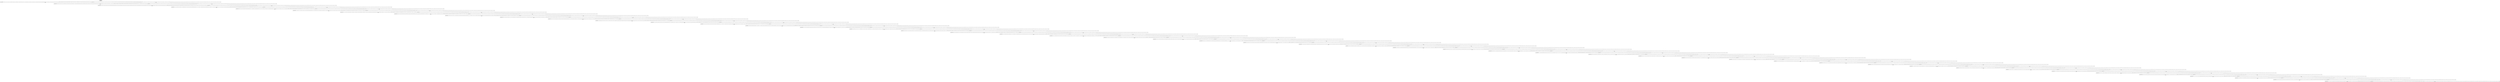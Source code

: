 digraph G{
node [shape=box];
edge [fontname=helvetica];
0 [label=<represent=None<br/>type=None<br/>>];
2 [label=<represent=[589, ['2', '1', '5', '2', '1', '1', '3', '1', '2', '2', '2', '1', '3', '2', '5', '3', '1', '3', '5', '2', '1', '2', '5', '3', '5', '2', '1', '2', '5', '3', '2', '2', '5', '1', '2', '2', '1', '1', '5', '2', '5', '2', '3', '1', '2', '2', '3', '3', '1', '2', '2', '5', '2', '3', '1', '2', '2', '3', '3', '2', '5', '2', '3', '5', '2', '5', '3', '5', '3', '5', '5', '3', '2', '2', '1', '1', '5', '2', '3', '1', '2', '5', '2', '3', '3', '2', '3', '5', '3', '3', '2', '3', '5', '2', '3', '3', '5', '2', '3', '5', '3', '3', '5', '1', '3', '1', '5', '1', '3', '3', '2', '3', '3', '5', '2', '1', '5', '3', '2', '1', '5', '1', '2', '3', '1', '1', '5', '5', '5', '5', '2', '1', '3', '2', '5', '2', '5', '5', '3', '5', '5', '2', '5', '3', '3', '5', '3', '1', '2']]<br/>type=0<br/>>];
1 [label=<represent=[1013, ['1', '3', '1', '4', '2', '4', '2', '3', '2', '2', '3', '2', '3', '3', '2', '4', '4', '1', '4', '2', '3', '1', '2', '2', '4', '2', '2', '1', '2', '1', '3', '3', '2', '2', '2', '4', '3', '3', '1', '4', '2', '4', '2', '3', '2', '2', '3', '2', '2', '3', '2', '1', '2', '1', '3', '4', '3', '1', '2', '2', '1', '2', '4', '2', '2', '1', '1', '3', '2', '4', '2', '4', '2', '3', '2', '2', '2', '4', '3', '3', '1', '1', '3', '1', '1', '3', '2', '4', '2', '1', '1', '4', '3', '1', '2', '2', '4', '2', '4', '1', '2', '1', '2', '3', '2', '4', '2', '4', '1', '3', '2', '4', '2', '4', '1', '3', '1', '3', '3', '1', '1', '3', '2', '2', '2', '1', '2', '4', '3', '3', '2', '2', '4', '2', '4', '1', '2', '1', '1', '3', '1', '2', '2', '4', '1', '3', '1', '1', '2', '4', '1', '3', '1', '1', '3', '1', '2', '3', '2', '4', '2', '1', '2', '4', '1', '4', '2', '2', '3', '2', '4', '4', '2', '1', '1', '3', '1', '2', '3', '1', '1', '3', '2', '4', '2', '4', '1', '3', '2', '3', '3', '1', '3', '3', '1', '2', '2', '1', '1', '4', '3', '1', '2', '2', '1', '2', '2', '4', '2', '1', '3', '3', '1', '2', '2', '4']]<br/>type=1<br/>>];
4 [label=<represent=[138, ['3', '2', '5', '2', '2', '3', '2', '2', '2', '2', '1', '2', '3', '5', '2', '3', '2', '1', '5', '3', '2', '3', '2', '2', '2', '2', '3', '3', '3', '1', '1', '2', '3', '2', '3', '5', '3', '3', '3', '3', '2', '3', '3', '1', '3', '2', '5', '5', '2', '2', '3', '3', '1', '3', '3', '2', '2', '2', '2', '3', '2', '5', '2', '5', '3', '2', '5', '3', '2', '2', '3', '1', '2', '2', '2', '5', '3', '5', '3', '3', '1', '3', '2', '3', '3', '1', '3', '3', '3', '5', '3', '1', '1', '3', '2', '2', '5', '2', '2', '3', '3', '1', '5', '3', '2', '2', '1', '3', '5', '2', '2', '2', '5', '2', '1', '5', '2', '3', '2', '5', '3', '3', '2', '2', '5', '3', '3', '5', '2', '3', '2', '3', '2', '5', '3', '5', '3', '3', '2', '3', '1', '1', '3', '3', '3', '3', '3', '2', '3', '3', '1', '3', '2']]<br/>type=0<br/>>];
3 [label=<represent=[567, ['1', '3', '1', '4', '2', '4', '2', '3', '2', '2', '3', '2', '3', '3', '2', '4', '4', '1', '4', '2', '3', '1', '2', '2', '4', '2', '2', '1', '2', '1', '3', '3', '2', '2', '2', '4', '3', '3', '1', '4', '2', '4', '2', '3', '2', '2', '3', '2', '2', '3', '2', '1', '2', '1', '3', '4', '3', '1', '2', '2', '1', '2', '4', '2', '2', '1', '1', '3', '2', '4', '2', '4', '2', '3', '2', '2', '2', '4', '3', '3', '1', '1', '3', '1', '1', '3', '2', '4', '2', '1', '1', '4', '3', '1', '2', '2', '4', '2', '4', '1', '2', '1', '2', '3', '2', '4', '2', '4', '1', '3', '2', '4', '2', '4', '1', '3', '1', '3', '3', '1', '1', '3', '2', '2', '2', '1', '2', '4', '3', '3', '2', '2', '4', '2', '4', '1', '2', '1', '1', '3', '1', '2', '2', '4', '1', '3', '1', '1', '2', '4', '1', '3', '1', '1', '3', '1', '2', '3', '2', '4', '2', '1', '2', '4', '1', '4', '2', '2', '3', '2', '4', '4', '2', '1', '1', '3', '1', '2', '3', '1', '1', '3', '2', '4', '2', '4', '1', '3', '2', '3', '3', '1', '3', '3', '1', '2', '2', '1', '1', '4', '3', '1', '2', '2', '1', '2', '2', '4', '2', '1', '3', '3', '1', '2', '2', '4']]<br/>type=1<br/>>];
6 [label=<represent=[885, ['2', '3', '2', '3', '1', '2', '5', '3', '2', '3', '3', '2', '3', '3', '2', '3', '3', '5', '3', '3', '5', '3', '3', '3', '3', '3', '3', '1', '3', '2', '2', '3', '2', '3', '3', '3', '3', '1', '5', '2', '3', '2', '2', '3', '1', '3', '3', '3', '2', '2', '3', '3', '5', '2', '3', '3', '2', '2', '3', '2', '2', '2', '2', '3', '3', '3', '5', '3', '2', '2', '3', '2', '3', '2', '3', '3', '5', '3', '2', '2', '3', '2', '2', '3', '3', '2', '3', '3', '2', '3', '3', '5', '3', '1', '3', '3', '2', '2', '2', '2', '3', '2', '3', '2', '3', '5', '3', '5', '3', '5', '2', '2', '2', '3', '3', '2', '5', '3', '2', '3', '3', '5', '2', '3', '3', '2', '2', '3', '2', '3', '2', '5', '2', '3', '1', '3', '3', '3', '3', '5', '2', '2', '2', '2', '3', '5', '3', '3', '2', '3', '5', '2', '2', '2', '2', '5', '5', '2', '2', '2', '2', '3', '2', '2', '3', '3', '2', '2', '3', '2', '2', '5', '5', '5', '2', '5', '2', '3', '2', '3']]<br/>type=0<br/>>];
5 [label=<represent=[538, ['1', '3', '1', '4', '2', '4', '2', '3', '2', '2', '3', '2', '3', '3', '2', '4', '4', '1', '4', '2', '3', '1', '2', '2', '4', '2', '2', '1', '2', '1', '3', '3', '2', '2', '2', '4', '3', '3', '1', '4', '2', '4', '2', '3', '2', '2', '3', '2', '2', '3', '2', '1', '2', '1', '3', '4', '3', '1', '2', '2', '1', '2', '4', '2', '2', '1', '1', '3', '2', '4', '2', '4', '2', '3', '2', '2', '2', '4', '3', '3', '1', '1', '3', '1', '1', '3', '2', '4', '2', '1', '1', '4', '3', '1', '2', '2', '4', '2', '4', '1', '2', '1', '2', '3', '2', '4', '2', '4', '1', '3', '2', '4', '2', '4', '1', '3', '1', '3', '3', '1', '1', '3', '2', '2', '2', '1', '2', '4', '3', '3', '2', '2', '4', '2', '4', '1', '2', '1', '1', '3', '1', '2', '2', '4', '1', '3', '1', '1', '2', '4', '1', '3', '1', '1', '3', '1', '2', '3', '2', '4', '2', '1', '2', '4', '1', '4', '2', '2', '3', '2', '4', '4', '2', '1', '1', '3', '1', '2', '3', '1', '1', '3', '2', '4', '2', '4', '1', '3', '2', '3', '3', '1', '3', '3', '1', '2', '2', '1', '1', '4', '3', '1', '2', '2', '1', '2', '2', '4', '2', '1', '3', '3', '1', '2', '2', '4']]<br/>type=1<br/>>];
8 [label=<represent=[916, ['2', '1', '3', '1', '5', '3', '3', '2', '5', '2', '5', '3', '1', '1', '3', '5', '5', '5', '3', '2', '1', '2', '2', '2', '5', '1', '5', '5', '1', '3', '3', '5', '5', '3', '3', '5', '3', '2', '1', '1', '1', '1', '3', '5', '1', '1', '5', '5', '3', '2', '3', '3', '1', '5', '5', '5', '5', '3', '2', '2', '1', '5', '5', '1', '1', '1', '1', '3', '5', '1', '1', '5', '3', '3', '2', '1', '1', '1', '1', '1', '5', '1', '3', '2', '1', '1', '5', '5', '1', '5', '5', '5', '5', '5', '3', '5', '1', '2', '2', '1', '3', '2', '2', '5', '1', '3', '5', '1', '5', '2', '5', '5', '5', '5', '2', '5', '2', '2', '5', '5', '2', '5', '1', '2', '2', '1', '1', '1', '2', '5', '5', '5', '3', '5', '2', '2', '2', '5', '3', '1', '3', '2', '2', '1', '5', '2', '5', '2', '1']]<br/>type=0<br/>>];
7 [label=<represent=[526, ['1', '3', '1', '4', '2', '4', '2', '3', '2', '2', '3', '2', '3', '3', '2', '4', '4', '1', '4', '2', '3', '1', '2', '2', '4', '2', '2', '1', '2', '1', '3', '3', '2', '2', '2', '4', '3', '3', '1', '4', '2', '4', '2', '3', '2', '2', '3', '2', '2', '3', '2', '1', '2', '1', '3', '4', '3', '1', '2', '2', '1', '2', '4', '2', '2', '1', '1', '3', '2', '4', '2', '4', '2', '3', '2', '2', '2', '4', '3', '3', '1', '1', '3', '1', '1', '3', '2', '4', '2', '1', '1', '4', '3', '1', '2', '2', '4', '2', '4', '1', '2', '1', '2', '3', '2', '4', '2', '4', '1', '3', '2', '4', '2', '4', '1', '3', '1', '3', '3', '1', '1', '3', '2', '2', '2', '1', '2', '4', '3', '3', '2', '2', '4', '2', '4', '1', '2', '1', '1', '3', '1', '2', '2', '4', '1', '3', '1', '1', '2', '4', '1', '3', '1', '1', '3', '1', '2', '3', '2', '4', '2', '1', '2', '4', '1', '4', '2', '2', '3', '2', '4', '4', '2', '1', '1', '3', '1', '2', '3', '1', '1', '3', '2', '4', '2', '4', '1', '3', '2', '3', '3', '1', '3', '3', '1', '2', '2', '1', '1', '4', '3', '1', '2', '2', '1', '2', '2', '4', '2', '1', '3', '3', '1', '2', '2', '4']]<br/>type=1<br/>>];
10 [label=<represent=[101, ['5', '3', '3', '1', '3', '3', '2', '2', '5', '5', '3', '2', '5', '3', '3', '5', '5', '5', '3', '3', '1', '1', '1', '3', '5', '5', '2', '1', '5', '5', '3', '5', '5', '2', '3', '1', '2', '1', '2', '2', '1', '5', '3', '3', '1', '5', '2', '5', '2', '2', '1', '3', '3', '5', '3', '3', '3', '5', '2', '1', '1', '3', '5', '5', '5', '1', '3', '1', '3', '1', '5', '3', '2', '1', '2', '2', '1', '1', '2', '2', '5', '3', '3', '1', '3', '3', '1', '2', '5', '2', '2', '1', '5', '3', '2', '5', '3', '5', '5', '3', '1', '3', '2', '5', '3', '5', '5', '2', '1', '2', '1', '1', '3', '2', '1', '3', '2', '3', '3', '1', '2', '1', '2', '5', '5', '2', '2', '1']]<br/>type=0<br/>>];
9 [label=<represent=[521, ['1', '3', '1', '4', '2', '4', '2', '3', '2', '2', '3', '2', '3', '3', '2', '4', '4', '1', '4', '2', '3', '1', '2', '2', '4', '2', '2', '1', '2', '1', '3', '3', '2', '2', '2', '4', '3', '3', '1', '4', '2', '4', '2', '3', '2', '2', '3', '2', '2', '3', '2', '1', '2', '1', '3', '4', '3', '1', '2', '2', '1', '2', '4', '2', '2', '1', '1', '3', '2', '4', '2', '4', '2', '3', '2', '2', '2', '4', '3', '3', '1', '1', '3', '1', '1', '3', '2', '4', '2', '1', '1', '4', '3', '1', '2', '2', '4', '2', '4', '1', '2', '1', '2', '3', '2', '4', '2', '4', '1', '3', '2', '4', '2', '4', '1', '3', '1', '3', '3', '1', '1', '3', '2', '2', '2', '1', '2', '4', '3', '3', '2', '2', '4', '2', '4', '1', '2', '1', '1', '3', '1', '2', '2', '4', '1', '3', '1', '1', '2', '4', '1', '3', '1', '1', '3', '1', '2', '3', '2', '4', '2', '1', '2', '4', '1', '4', '2', '2', '3', '2', '4', '4', '2', '1', '1', '3', '1', '2', '3', '1', '1', '3', '2', '4', '2', '4', '1', '3', '2', '3', '3', '1', '3', '3', '1', '2', '2', '1', '1', '4', '3', '1', '2', '2', '1', '2', '2', '4', '2', '1', '3', '3', '1', '2', '2', '4']]<br/>type=1<br/>>];
12 [label=<represent=[469, ['2', '1', '5', '3', '3', '1', '1', '3', '1', '3', '3', '1', '2', '3', '2', '1', '2', '2', '2', '3', '3', '2', '5', '3', '5', '3', '5', '3', '2', '1', '2', '1', '5', '3', '5', '3', '2', '2', '2', '1', '3', '3', '3', '2', '2', '2', '3', '3', '3', '1', '2', '1', '3', '2', '3', '2', '2', '1', '2', '3', '3', '1', '1', '3', '1', '3', '3', '1', '2', '3', '2', '1', '2', '2', '2', '3', '3', '2', '5', '3', '5', '3', '5', '3', '2', '1', '2', '1', '5', '3', '5', '3', '2', '2', '2', '1', '3', '3', '3', '2', '2', '2', '3', '3', '3', '1', '2', '1', '3', '2', '3', '2', '2', '1', '2', '3', '3']]<br/>type=0<br/>>];
11 [label=<represent=[519, ['1', '3', '1', '4', '2', '4', '2', '3', '2', '2', '3', '2', '3', '3', '2', '4', '4', '1', '4', '2', '3', '1', '2', '2', '4', '2', '2', '1', '2', '1', '3', '3', '2', '2', '2', '4', '3', '3', '1', '4', '2', '4', '2', '3', '2', '2', '3', '2', '2', '3', '2', '1', '2', '1', '3', '4', '3', '1', '2', '2', '1', '2', '4', '2', '2', '1', '1', '3', '2', '4', '2', '4', '2', '3', '2', '2', '2', '4', '3', '3', '1', '1', '3', '1', '1', '3', '2', '4', '2', '1', '1', '4', '3', '1', '2', '2', '4', '2', '4', '1', '2', '1', '2', '3', '2', '4', '2', '4', '1', '3', '2', '4', '2', '4', '1', '3', '1', '3', '3', '1', '1', '3', '2', '2', '2', '1', '2', '4', '3', '3', '2', '2', '4', '2', '4', '1', '2', '1', '1', '3', '1', '2', '2', '4', '1', '3', '1', '1', '2', '4', '1', '3', '1', '1', '3', '1', '2', '3', '2', '4', '2', '1', '2', '4', '1', '4', '2', '2', '3', '2', '4', '4', '2', '1', '1', '3', '1', '2', '3', '1', '1', '3', '2', '4', '2', '4', '1', '3', '2', '3', '3', '1', '3', '3', '1', '2', '2', '1', '1', '4', '3', '1', '2', '2', '1', '2', '2', '4', '2', '1', '3', '3', '1', '2', '2', '4']]<br/>type=1<br/>>];
14 [label=<represent=[1020, ['1', '1', '2', '2', '2', '5', '2', '2', '5', '5', '3', '3', '3', '1', '1', '3', '5', '3', '1', '1', '3', '2', '5', '2', '1', '3', '3', '2', '5', '3', '5', '3', '1', '5', '5', '5', '2', '1', '1', '3', '2', '2', '1', '3', '3', '3', '3', '3', '2', '3', '5', '5', '5', '5', '5', '2', '5', '1', '5', '1', '1', '2', '5', '3', '3', '1', '5', '3', '1', '1', '1', '1', '3', '2', '1', '2', '2', '5', '2', '2', '1', '3', '1', '3', '2', '5', '5', '3', '1', '1', '3', '2', '5', '2', '1', '2', '1', '3', '5', '5', '5', '3', '1', '3', '1', '3', '2', '1', '1', '5', '2', '3', '5', '2', '5', '1', '1', '3', '3', '1', '1', '3', '5', '5']]<br/>type=0<br/>>];
13 [label=<represent=[518, ['1', '3', '1', '4', '2', '4', '2', '3', '2', '2', '3', '2', '3', '3', '2', '4', '4', '1', '4', '2', '3', '1', '2', '2', '4', '2', '2', '1', '2', '1', '3', '3', '2', '2', '2', '4', '3', '3', '1', '4', '2', '4', '2', '3', '2', '2', '3', '2', '2', '3', '2', '1', '2', '1', '3', '4', '3', '1', '2', '2', '1', '2', '4', '2', '2', '1', '1', '3', '2', '4', '2', '4', '2', '3', '2', '2', '2', '4', '3', '3', '1', '1', '3', '1', '1', '3', '2', '4', '2', '1', '1', '4', '3', '1', '2', '2', '4', '2', '4', '1', '2', '1', '2', '3', '2', '4', '2', '4', '1', '3', '2', '4', '2', '4', '1', '3', '1', '3', '3', '1', '1', '3', '2', '2', '2', '1', '2', '4', '3', '3', '2', '2', '4', '2', '4', '1', '2', '1', '1', '3', '1', '2', '2', '4', '1', '3', '1', '1', '2', '4', '1', '3', '1', '1', '3', '1', '2', '3', '2', '4', '2', '1', '2', '4', '1', '4', '2', '2', '3', '2', '4', '4', '2', '1', '1', '3', '1', '2', '3', '1', '1', '3', '2', '4', '2', '4', '1', '3', '2', '3', '3', '1', '3', '3', '1', '2', '2', '1', '1', '4', '3', '1', '2', '2', '1', '2', '2', '4', '2', '1', '3', '3', '1', '2', '2', '4']]<br/>type=1<br/>>];
16 [label=<represent=[204, ['3', '3', '5', '1', '5', '3', '2', '5', '3', '5', '5', '3', '2', '3', '2', '5', '3', '5', '2', '2', '5', '5', '2', '2', '5', '2', '5', '3', '3', '3', '3', '1', '3', '2', '1', '3', '3', '2', '5', '2', '2', '3', '3', '3', '3', '3', '1', '2', '1', '3', '3', '3', '1', '1', '1', '1', '3', '2', '1', '2', '1', '2', '1', '1', '3', '3', '1', '1', '2', '5', '5', '3', '5', '2', '2', '5', '2', '5', '1', '3', '3', '3', '2', '2', '5', '3', '2', '1', '3', '5', '2', '5', '2', '1', '5', '3', '3', '3', '1', '3', '1', '3', '5', '3', '1', '2', '1', '5', '3', '2', '1', '2', '2', '1', '3', '3', '1', '2', '2']]<br/>type=0<br/>>];
15 [label=<represent=[518, ['1', '3', '1', '4', '2', '4', '2', '3', '2', '2', '3', '2', '3', '3', '2', '4', '4', '1', '4', '2', '3', '1', '2', '2', '4', '2', '2', '1', '2', '1', '3', '3', '2', '2', '2', '4', '3', '3', '1', '4', '2', '4', '2', '3', '2', '2', '3', '2', '2', '3', '2', '1', '2', '1', '3', '4', '3', '1', '2', '2', '1', '2', '4', '2', '2', '1', '1', '3', '2', '4', '2', '4', '2', '3', '2', '2', '2', '4', '3', '3', '1', '1', '3', '1', '1', '3', '2', '4', '2', '1', '1', '4', '3', '1', '2', '2', '4', '2', '4', '1', '2', '1', '2', '3', '2', '4', '2', '4', '1', '3', '2', '4', '2', '4', '1', '3', '1', '3', '3', '1', '1', '3', '2', '2', '2', '1', '2', '4', '3', '3', '2', '2', '4', '2', '4', '1', '2', '1', '1', '3', '1', '2', '2', '4', '1', '3', '1', '1', '2', '4', '1', '3', '1', '1', '3', '1', '2', '3', '2', '4', '2', '1', '2', '4', '1', '4', '2', '2', '3', '2', '4', '4', '2', '1', '1', '3', '1', '2', '3', '1', '1', '3', '2', '4', '2', '4', '1', '3', '2', '3', '3', '1', '3', '3', '1', '2', '2', '1', '1', '4', '3', '1', '2', '2', '1', '2', '2', '4', '2', '1', '3', '3', '1', '2', '2', '4']]<br/>type=1<br/>>];
18 [label=<represent=[618, ['2', '2', '5', '2', '1', '3', '1', '1', '3', '1', '1', '1', '3', '1', '5', '3', '2', '2', '2', '2', '2', '5', '3', '2', '5', '2', '5', '3', '3', '2', '5', '3', '3', '5', '2', '1', '1', '1', '2', '3', '3', '1', '1', '2', '2', '1', '1', '3', '5', '2', '2', '3', '5', '2', '5', '5', '2', '2', '5', '3', '1', '3', '1', '3', '3', '5', '5', '5', '3', '3', '5', '2', '2', '2', '2', '5', '5', '2', '1', '1', '2', '2', '1', '3', '2', '5', '1', '2', '1', '3', '2', '1', '3', '3', '3', '2', '5', '3', '3', '2', '1', '1', '5', '3', '2', '2', '2', '1', '3', '5', '2', '2', '5', '5', '3', '3', '1', '3', '1']]<br/>type=0<br/>>];
17 [label=<represent=[517, ['1', '3', '1', '4', '2', '4', '2', '3', '2', '2', '3', '2', '3', '3', '2', '4', '4', '1', '4', '2', '3', '1', '2', '2', '4', '2', '2', '1', '2', '1', '3', '3', '2', '2', '2', '4', '3', '3', '1', '4', '2', '4', '2', '3', '2', '2', '3', '2', '2', '3', '2', '1', '2', '1', '3', '4', '3', '1', '2', '2', '1', '2', '4', '2', '2', '1', '1', '3', '2', '4', '2', '4', '2', '3', '2', '2', '2', '4', '3', '3', '1', '1', '3', '1', '1', '3', '2', '4', '2', '1', '1', '4', '3', '1', '2', '2', '4', '2', '4', '1', '2', '1', '2', '3', '2', '4', '2', '4', '1', '3', '2', '4', '2', '4', '1', '3', '1', '3', '3', '1', '1', '3', '2', '2', '2', '1', '2', '4', '3', '3', '2', '2', '4', '2', '4', '1', '2', '1', '1', '3', '1', '2', '2', '4', '1', '3', '1', '1', '2', '4', '1', '3', '1', '1', '3', '1', '2', '3', '2', '4', '2', '1', '2', '4', '1', '4', '2', '2', '3', '2', '4', '4', '2', '1', '1', '3', '1', '2', '3', '1', '1', '3', '2', '4', '2', '4', '1', '3', '2', '3', '3', '1', '3', '3', '1', '2', '2', '1', '1', '4', '3', '1', '2', '2', '1', '2', '2', '4', '2', '1', '3', '3', '1', '2', '2', '4']]<br/>type=1<br/>>];
20 [label=<represent=[218, ['3', '3', '2', '2', '5', '3', '3', '2', '5', '3', '3', '1', '2', '1', '3', '1', '3', '5', '5', '3', '5', '2', '1', '5', '3', '5', '3', '5', '2', '5', '3', '2', '2', '5', '3', '5', '2', '5', '1', '2', '1', '2', '5', '5', '3', '2', '5', '3', '5', '3', '2', '1', '3', '1', '1', '2', '1', '5', '2', '2', '3', '2', '5', '2', '1', '2', '2', '5', '3', '5', '1', '2', '1', '3', '2', '1', '3', '3', '2', '1', '2', '1', '3', '1', '2', '1', '3', '3', '2', '1', '3', '5', '2', '1', '2', '1', '5', '3', '1', '2', '1', '1', '2', '2', '2', '1', '3', '2', '2', '5']]<br/>type=0<br/>>];
19 [label=<represent=[517, ['1', '3', '1', '4', '2', '4', '2', '3', '2', '2', '3', '2', '3', '3', '2', '4', '4', '1', '4', '2', '3', '1', '2', '2', '4', '2', '2', '1', '2', '1', '3', '3', '2', '2', '2', '4', '3', '3', '1', '4', '2', '4', '2', '3', '2', '2', '3', '2', '2', '3', '2', '1', '2', '1', '3', '4', '3', '1', '2', '2', '1', '2', '4', '2', '2', '1', '1', '3', '2', '4', '2', '4', '2', '3', '2', '2', '2', '4', '3', '3', '1', '1', '3', '1', '1', '3', '2', '4', '2', '1', '1', '4', '3', '1', '2', '2', '4', '2', '4', '1', '2', '1', '2', '3', '2', '4', '2', '4', '1', '3', '2', '4', '2', '4', '1', '3', '1', '3', '3', '1', '1', '3', '2', '2', '2', '1', '2', '4', '3', '3', '2', '2', '4', '2', '4', '1', '2', '1', '1', '3', '1', '2', '2', '4', '1', '3', '1', '1', '2', '4', '1', '3', '1', '1', '3', '1', '2', '3', '2', '4', '2', '1', '2', '4', '1', '4', '2', '2', '3', '2', '4', '4', '2', '1', '1', '3', '1', '2', '3', '1', '1', '3', '2', '4', '2', '4', '1', '3', '2', '3', '3', '1', '3', '3', '1', '2', '2', '1', '1', '4', '3', '1', '2', '2', '1', '2', '2', '4', '2', '1', '3', '3', '1', '2', '2', '4']]<br/>type=1<br/>>];
22 [label=<represent=[19, ['3', '3', '2', '2', '2', '3', '2', '2', '5', '5', '5', '5', '1', '3', '3', '3', '3', '2', '2', '5', '2', '3', '2', '5', '3', '5', '2', '5', '3', '3', '3', '2', '1', '2', '1', '3', '3', '2', '3', '3', '1', '5', '3', '3', '1', '2', '1', '3', '3', '2', '5', '3', '3', '2', '2', '5', '2', '5', '3', '3', '1', '5', '3', '1', '2', '2', '5', '3', '2', '2', '1', '1', '2', '2', '3', '5', '2', '1', '3', '1', '3', '2', '2', '2', '1', '3', '1', '2', '2', '2', '1', '2', '3', '5', '3', '3', '2', '2', '5', '2', '1', '3', '5', '5', '3', '3', '3', '3', '1', '2', '2', '1', '3', '3']]<br/>type=0<br/>>];
21 [label=<represent=[516, ['1', '3', '1', '4', '2', '4', '2', '3', '2', '2', '3', '2', '3', '3', '2', '4', '4', '1', '4', '2', '3', '1', '2', '2', '4', '2', '2', '1', '2', '1', '3', '3', '2', '2', '2', '4', '3', '3', '1', '4', '2', '4', '2', '3', '2', '2', '3', '2', '2', '3', '2', '1', '2', '1', '3', '4', '3', '1', '2', '2', '1', '2', '4', '2', '2', '1', '1', '3', '2', '4', '2', '4', '2', '3', '2', '2', '2', '4', '3', '3', '1', '1', '3', '1', '1', '3', '2', '4', '2', '1', '1', '4', '3', '1', '2', '2', '4', '2', '4', '1', '2', '1', '2', '3', '2', '4', '2', '4', '1', '3', '2', '4', '2', '4', '1', '3', '1', '3', '3', '1', '1', '3', '2', '2', '2', '1', '2', '4', '3', '3', '2', '2', '4', '2', '4', '1', '2', '1', '1', '3', '1', '2', '2', '4', '1', '3', '1', '1', '2', '4', '1', '3', '1', '1', '3', '1', '2', '3', '2', '4', '2', '1', '2', '4', '1', '4', '2', '2', '3', '2', '4', '4', '2', '1', '1', '3', '1', '2', '3', '1', '1', '3', '2', '4', '2', '4', '1', '3', '2', '3', '3', '1', '3', '3', '1', '2', '2', '1', '1', '4', '3', '1', '2', '2', '1', '2', '2', '4', '2', '1', '3', '3', '1', '2', '2', '4']]<br/>type=1<br/>>];
24 [label=<represent=[57, ['1', '3', '5', '5', '3', '3', '2', '2', '1', '3', '3', '1', '2', '2', '2', '2', '1', '1', '3', '2', '2', '2', '2', '2', '1', '3', '2', '1', '2', '5', '5', '2', '1', '5', '5', '2', '5', '5', '3', '2', '5', '3', '5', '2', '2', '5', '2', '5', '2', '2', '5', '3', '3', '5', '2', '5', '3', '3', '3', '1', '3', '3', '1', '5', '1', '3', '1', '1', '3', '1', '3', '1', '3', '3', '1', '5', '1', '3', '3', '1', '1', '3', '1', '1', '5', '3', '1', '1', '3', '5', '3', '2', '5', '3', '3', '3', '2', '3', '2', '5', '5', '1', '3', '3', '3', '3', '3', '1', '5', '2', '2', '5', '3', '3', '2', '2', '1', '1', '2', '5']]<br/>type=0<br/>>];
23 [label=<represent=[515, ['1', '3', '1', '4', '2', '4', '2', '3', '2', '2', '3', '2', '3', '3', '2', '4', '4', '1', '4', '2', '3', '1', '2', '2', '4', '2', '2', '1', '2', '1', '3', '3', '2', '2', '2', '4', '3', '3', '1', '4', '2', '4', '2', '3', '2', '2', '3', '2', '2', '3', '2', '1', '2', '1', '3', '4', '3', '1', '2', '2', '1', '2', '4', '2', '2', '1', '1', '3', '2', '4', '2', '4', '2', '3', '2', '2', '2', '4', '3', '3', '1', '1', '3', '1', '1', '3', '2', '4', '2', '1', '1', '4', '3', '1', '2', '2', '4', '2', '4', '1', '2', '1', '2', '3', '2', '4', '2', '4', '1', '3', '2', '4', '2', '4', '1', '3', '1', '3', '3', '1', '1', '3', '2', '2', '2', '1', '2', '4', '3', '3', '2', '2', '4', '2', '4', '1', '2', '1', '1', '3', '1', '2', '2', '4', '1', '3', '1', '1', '2', '4', '1', '3', '1', '1', '3', '1', '2', '3', '2', '4', '2', '1', '2', '4', '1', '4', '2', '2', '3', '2', '4', '4', '2', '1', '1', '3', '1', '2', '3', '1', '1', '3', '2', '4', '2', '4', '1', '3', '2', '3', '3', '1', '3', '3', '1', '2', '2', '1', '1', '4', '3', '1', '2', '2', '1', '2', '2', '4', '2', '1', '3', '3', '1', '2', '2', '4']]<br/>type=1<br/>>];
26 [label=<represent=[884, ['3', '1', '3', '2', '5', '3', '2', '5', '5', '3', '2', '2', '5', '2', '2', '2', '2', '2', '2', '3', '5', '5', '5', '5', '5', '3', '3', '2', '1', '1', '5', '3', '3', '5', '1', '3', '1', '1', '2', '5', '2', '1', '2', '1', '2', '5', '3', '3', '5', '3', '1', '3', '3', '5', '1', '1', '2', '1', '3', '3', '1', '5', '2', '2', '3', '3', '5', '3', '3', '5', '5', '2', '5', '1', '3', '1', '2', '5', '5', '3', '2', '2', '1', '1', '2', '5', '1', '5', '3', '3', '3', '3', '2', '3', '1', '3', '3', '1', '2', '5', '2', '1', '3', '2', '2', '3', '3', '2', '1', '2']]<br/>type=0<br/>>];
25 [label=<represent=[514, ['1', '3', '1', '4', '2', '4', '2', '3', '2', '2', '3', '2', '3', '3', '2', '4', '4', '1', '4', '2', '3', '1', '2', '2', '4', '2', '2', '1', '2', '1', '3', '3', '2', '2', '2', '4', '3', '3', '1', '4', '2', '4', '2', '3', '2', '2', '3', '2', '2', '3', '2', '1', '2', '1', '3', '4', '3', '1', '2', '2', '1', '2', '4', '2', '2', '1', '1', '3', '2', '4', '2', '4', '2', '3', '2', '2', '2', '4', '3', '3', '1', '1', '3', '1', '1', '3', '2', '4', '2', '1', '1', '4', '3', '1', '2', '2', '4', '2', '4', '1', '2', '1', '2', '3', '2', '4', '2', '4', '1', '3', '2', '4', '2', '4', '1', '3', '1', '3', '3', '1', '1', '3', '2', '2', '2', '1', '2', '4', '3', '3', '2', '2', '4', '2', '4', '1', '2', '1', '1', '3', '1', '2', '2', '4', '1', '3', '1', '1', '2', '4', '1', '3', '1', '1', '3', '1', '2', '3', '2', '4', '2', '1', '2', '4', '1', '4', '2', '2', '3', '2', '4', '4', '2', '1', '1', '3', '1', '2', '3', '1', '1', '3', '2', '4', '2', '4', '1', '3', '2', '3', '3', '1', '3', '3', '1', '2', '2', '1', '1', '4', '3', '1', '2', '2', '1', '2', '2', '4', '2', '1', '3', '3', '1', '2', '2', '4']]<br/>type=1<br/>>];
28 [label=<represent=[60, ['2', '2', '3', '2', '2', '2', '2', '3', '3', '3', '2', '2', '3', '2', '3', '3', '2', '5', '2', '2', '5', '3', '1', '5', '5', '3', '5', '2', '2', '1', '1', '1', '2', '3', '2', '1', '1', '5', '5', '2', '5', '2', '3', '1', '3', '5', '2', '5', '1', '5', '3', '3', '2', '5', '2', '2', '3', '3', '2', '2', '3', '1', '3', '1', '3', '5', '5', '3', '1', '3', '5', '2', '5', '3', '3', '1', '2', '3', '5', '2', '2', '2', '3', '1', '3', '2', '2', '3', '2', '2', '3', '2', '2', '2', '2', '2', '1', '1', '1', '2', '2', '5', '2', '3', '1', '3', '2', '3', '3', '3']]<br/>type=0<br/>>];
27 [label=<represent=[514, ['1', '3', '1', '4', '2', '4', '2', '3', '2', '2', '3', '2', '3', '3', '2', '4', '4', '1', '4', '2', '3', '1', '2', '2', '4', '2', '2', '1', '2', '1', '3', '3', '2', '2', '2', '4', '3', '3', '1', '4', '2', '4', '2', '3', '2', '2', '3', '2', '2', '3', '2', '1', '2', '1', '3', '4', '3', '1', '2', '2', '1', '2', '4', '2', '2', '1', '1', '3', '2', '4', '2', '4', '2', '3', '2', '2', '2', '4', '3', '3', '1', '1', '3', '1', '1', '3', '2', '4', '2', '1', '1', '4', '3', '1', '2', '2', '4', '2', '4', '1', '2', '1', '2', '3', '2', '4', '2', '4', '1', '3', '2', '4', '2', '4', '1', '3', '1', '3', '3', '1', '1', '3', '2', '2', '2', '1', '2', '4', '3', '3', '2', '2', '4', '2', '4', '1', '2', '1', '1', '3', '1', '2', '2', '4', '1', '3', '1', '1', '2', '4', '1', '3', '1', '1', '3', '1', '2', '3', '2', '4', '2', '1', '2', '4', '1', '4', '2', '2', '3', '2', '4', '4', '2', '1', '1', '3', '1', '2', '3', '1', '1', '3', '2', '4', '2', '4', '1', '3', '2', '3', '3', '1', '3', '3', '1', '2', '2', '1', '1', '4', '3', '1', '2', '2', '1', '2', '2', '4', '2', '1', '3', '3', '1', '2', '2', '4']]<br/>type=1<br/>>];
30 [label=<represent=[881, ['1', '5', '5', '5', '2', '5', '5', '5', '3', '3', '3', '5', '5', '1', '1', '2', '5', '5', '1', '1', '1', '2', '5', '2', '1', '3', '2', '2', '2', '5', '5', '2', '5', '1', '3', '3', '2', '2', '2', '1', '5', '5', '2', '5', '5', '5', '5', '2', '1', '2', '5', '2', '1', '3', '3', '1', '1', '5', '5', '3', '3', '1', '5', '1', '1', '3', '2', '5', '5', '5', '5', '2', '5', '3', '1', '3', '3', '3', '3', '5', '5', '5', '3', '3', '1', '1', '5', '3', '3', '3', '1', '5', '3', '3', '2', '1', '3', '3', '3', '1', '3', '1', '3', '5', '2', '1', '2', '2', '1', '3', '1', '2', '1', '2', '2', '1', '5', '3', '1', '1']]<br/>type=0<br/>>];
29 [label=<represent=[513, ['1', '3', '1', '4', '2', '4', '2', '3', '2', '2', '3', '2', '3', '3', '2', '4', '4', '1', '4', '2', '3', '1', '2', '2', '4', '2', '2', '1', '2', '1', '3', '3', '2', '2', '2', '4', '3', '3', '1', '4', '2', '4', '2', '3', '2', '2', '3', '2', '2', '3', '2', '1', '2', '1', '3', '4', '3', '1', '2', '2', '1', '2', '4', '2', '2', '1', '1', '3', '2', '4', '2', '4', '2', '3', '2', '2', '2', '4', '3', '3', '1', '1', '3', '1', '1', '3', '2', '4', '2', '1', '1', '4', '3', '1', '2', '2', '4', '2', '4', '1', '2', '1', '2', '3', '2', '4', '2', '4', '1', '3', '2', '4', '2', '4', '1', '3', '1', '3', '3', '1', '1', '3', '2', '2', '2', '1', '2', '4', '3', '3', '2', '2', '4', '2', '4', '1', '2', '1', '1', '3', '1', '2', '2', '4', '1', '3', '1', '1', '2', '4', '1', '3', '1', '1', '3', '1', '2', '3', '2', '4', '2', '1', '2', '4', '1', '4', '2', '2', '3', '2', '4', '4', '2', '1', '1', '3', '1', '2', '3', '1', '1', '3', '2', '4', '2', '4', '1', '3', '2', '3', '3', '1', '3', '3', '1', '2', '2', '1', '1', '4', '3', '1', '2', '2', '1', '2', '2', '4', '2', '1', '3', '3', '1', '2', '2', '4']]<br/>type=1<br/>>];
32 [label=<represent=[366, ['2', '2', '1', '2', '2', '2', '2', '3', '3', '5', '2', '2', '5', '3', '2', '5', '2', '2', '2', '3', '2', '2', '2', '2', '1', '3', '2', '1', '3', '2', '1', '2', '1', '2', '5', '3', '5', '3', '3', '5', '5', '5', '3', '5', '1', '2', '3', '3', '2', '1', '2', '5', '3', '5', '3', '3', '2', '2', '1', '2', '3', '5', '2', '2', '1', '1', '1', '2', '2', '1', '2', '1', '2', '5', '3', '5', '3', '3', '5', '3', '5', '5', '1', '3', '1', '3', '2', '3', '1', '3', '3', '3', '5', '3', '3', '3', '3', '3', '1', '3', '3', '2', '1', '2', '2', '3', '2', '2', '3', '1', '3', '3']]<br/>type=0<br/>>];
31 [label=<represent=[513, ['1', '3', '1', '4', '2', '4', '2', '3', '2', '2', '3', '2', '3', '3', '2', '4', '4', '1', '4', '2', '3', '1', '2', '2', '4', '2', '2', '1', '2', '1', '3', '3', '2', '2', '2', '4', '3', '3', '1', '4', '2', '4', '2', '3', '2', '2', '3', '2', '2', '3', '2', '1', '2', '1', '3', '4', '3', '1', '2', '2', '1', '2', '4', '2', '2', '1', '1', '3', '2', '4', '2', '4', '2', '3', '2', '2', '2', '4', '3', '3', '1', '1', '3', '1', '1', '3', '2', '4', '2', '1', '1', '4', '3', '1', '2', '2', '4', '2', '4', '1', '2', '1', '2', '3', '2', '4', '2', '4', '1', '3', '2', '4', '2', '4', '1', '3', '1', '3', '3', '1', '1', '3', '2', '2', '2', '1', '2', '4', '3', '3', '2', '2', '4', '2', '4', '1', '2', '1', '1', '3', '1', '2', '2', '4', '1', '3', '1', '1', '2', '4', '1', '3', '1', '1', '3', '1', '2', '3', '2', '4', '2', '1', '2', '4', '1', '4', '2', '2', '3', '2', '4', '4', '2', '1', '1', '3', '1', '2', '3', '1', '1', '3', '2', '4', '2', '4', '1', '3', '2', '3', '3', '1', '3', '3', '1', '2', '2', '1', '1', '4', '3', '1', '2', '2', '1', '2', '2', '4', '2', '1', '3', '3', '1', '2', '2', '4']]<br/>type=1<br/>>];
34 [label=<represent=[921, ['1', '5', '2', '5', '3', '1', '2', '1', '2', '1', '1', '1', '1', '5', '3', '5', '3', '1', '1', '2', '2', '1', '1', '3', '2', '1', '1', '5', '5', '2', '5', '2', '1', '1', '1', '3', '3', '1', '3', '2', '2', '5', '2', '2', '2', '1', '3', '3', '1', '1', '1', '5', '5', '2', '1', '2', '5', '5', '5', '1', '3', '3', '1', '1', '3', '5', '2', '2', '5', '1', '3', '3', '1', '3', '3', '2', '5', '2', '2', '5', '2', '5', '3', '1', '3', '1', '3', '5', '5', '3', '2', '5', '1', '1', '1', '1', '2', '1', '1', '1', '1', '2', '1', '5', '5', '3', '1', '3', '1', '3', '5', '2', '2']]<br/>type=0<br/>>];
33 [label=<represent=[512, ['1', '3', '1', '4', '2', '4', '2', '3', '2', '2', '3', '2', '3', '3', '2', '4', '4', '1', '4', '2', '3', '1', '2', '2', '4', '2', '2', '1', '2', '1', '3', '3', '2', '2', '2', '4', '3', '3', '1', '4', '2', '4', '2', '3', '2', '2', '3', '2', '2', '3', '2', '1', '2', '1', '3', '4', '3', '1', '2', '2', '1', '2', '4', '2', '2', '1', '1', '3', '2', '4', '2', '4', '2', '3', '2', '2', '2', '4', '3', '3', '1', '1', '3', '1', '1', '3', '2', '4', '2', '1', '1', '4', '3', '1', '2', '2', '4', '2', '4', '1', '2', '1', '2', '3', '2', '4', '2', '4', '1', '3', '2', '4', '2', '4', '1', '3', '1', '3', '3', '1', '1', '3', '2', '2', '2', '1', '2', '4', '3', '3', '2', '2', '4', '2', '4', '1', '2', '1', '1', '3', '1', '2', '2', '4', '1', '3', '1', '1', '2', '4', '1', '3', '1', '1', '3', '1', '2', '3', '2', '4', '2', '1', '2', '4', '1', '4', '2', '2', '3', '2', '4', '4', '2', '1', '1', '3', '1', '2', '3', '1', '1', '3', '2', '4', '2', '4', '1', '3', '2', '3', '3', '1', '3', '3', '1', '2', '2', '1', '1', '4', '3', '1', '2', '2', '1', '2', '2', '4', '2', '1', '3', '3', '1', '2', '2', '4']]<br/>type=1<br/>>];
36 [label=<represent=[47, ['2', '3', '3', '3', '3', '2', '1', '2', '2', '2', '2', '3', '2', '2', '2', '3', '3', '1', '2', '1', '3', '2', '3', '2', '3', '2', '2', '3', '3', '2', '1', '2', '2', '5', '5', '3', '3', '2', '5', '2', '5', '1', '3', '1', '2', '5', '3', '2', '5', '5', '1', '2', '5', '3', '2', '2', '2', '3', '3', '3', '2', '2', '3', '2', '2', '2', '5', '2', '1', '3', '5', '1', '1', '2', '1', '3', '5', '2', '5', '2', '2', '1', '3', '5', '2', '1', '2', '3', '3', '2', '2', '1', '2', '2', '3', '1', '2', '3', '2', '2', '5', '3', '3', '2', '2', '2', '2', '3', '2', '2']]<br/>type=0<br/>>];
35 [label=<represent=[512, ['1', '3', '1', '4', '2', '4', '2', '3', '2', '2', '3', '2', '3', '3', '2', '4', '4', '1', '4', '2', '3', '1', '2', '2', '4', '2', '2', '1', '2', '1', '3', '3', '2', '2', '2', '4', '3', '3', '1', '4', '2', '4', '2', '3', '2', '2', '3', '2', '2', '3', '2', '1', '2', '1', '3', '4', '3', '1', '2', '2', '1', '2', '4', '2', '2', '1', '1', '3', '2', '4', '2', '4', '2', '3', '2', '2', '2', '4', '3', '3', '1', '1', '3', '1', '1', '3', '2', '4', '2', '1', '1', '4', '3', '1', '2', '2', '4', '2', '4', '1', '2', '1', '2', '3', '2', '4', '2', '4', '1', '3', '2', '4', '2', '4', '1', '3', '1', '3', '3', '1', '1', '3', '2', '2', '2', '1', '2', '4', '3', '3', '2', '2', '4', '2', '4', '1', '2', '1', '1', '3', '1', '2', '2', '4', '1', '3', '1', '1', '2', '4', '1', '3', '1', '1', '3', '1', '2', '3', '2', '4', '2', '1', '2', '4', '1', '4', '2', '2', '3', '2', '4', '4', '2', '1', '1', '3', '1', '2', '3', '1', '1', '3', '2', '4', '2', '4', '1', '3', '2', '3', '3', '1', '3', '3', '1', '2', '2', '1', '1', '4', '3', '1', '2', '2', '1', '2', '2', '4', '2', '1', '3', '3', '1', '2', '2', '4']]<br/>type=1<br/>>];
38 [label=<represent=[419, ['5', '2', '2', '2', '5', '3', '3', '3', '3', '1', '2', '2', '2', '2', '5', '3', '3', '2', '1', '3', '2', '2', '2', '2', '5', '2', '2', '5', '3', '1', '5', '3', '1', '5', '5', '2', '5', '5', '2', '5', '5', '2', '2', '5', '3', '1', '3', '2', '1', '2', '3', '2', '5', '2', '1', '5', '3', '1', '5', '3', '1', '3', '2', '1', '1', '1', '2', '5', '3', '1', '3', '2', '2', '5', '2', '5', '1', '1', '3', '1', '1', '3', '5', '5', '3', '1', '2', '5', '3', '1', '1', '3', '3', '3', '3', '2', '5', '3', '2', '5', '5', '2', '2', '2', '2', '1', '1', '3', '3', '1']]<br/>type=0<br/>>];
37 [label=<represent=[511, ['1', '3', '1', '4', '2', '4', '2', '3', '2', '2', '3', '2', '3', '3', '2', '4', '4', '1', '4', '2', '3', '1', '2', '2', '4', '2', '2', '1', '2', '1', '3', '3', '2', '2', '2', '4', '3', '3', '1', '4', '2', '4', '2', '3', '2', '2', '3', '2', '2', '3', '2', '1', '2', '1', '3', '4', '3', '1', '2', '2', '1', '2', '4', '2', '2', '1', '1', '3', '2', '4', '2', '4', '2', '3', '2', '2', '2', '4', '3', '3', '1', '1', '3', '1', '1', '3', '2', '4', '2', '1', '1', '4', '3', '1', '2', '2', '4', '2', '4', '1', '2', '1', '2', '3', '2', '4', '2', '4', '1', '3', '2', '4', '2', '4', '1', '3', '1', '3', '3', '1', '1', '3', '2', '2', '2', '1', '2', '4', '3', '3', '2', '2', '4', '2', '4', '1', '2', '1', '1', '3', '1', '2', '2', '4', '1', '3', '1', '1', '2', '4', '1', '3', '1', '1', '3', '1', '2', '3', '2', '4', '2', '1', '2', '4', '1', '4', '2', '2', '3', '2', '4', '4', '2', '1', '1', '3', '1', '2', '3', '1', '1', '3', '2', '4', '2', '4', '1', '3', '2', '3', '3', '1', '3', '3', '1', '2', '2', '1', '1', '4', '3', '1', '2', '2', '1', '2', '2', '4', '2', '1', '3', '3', '1', '2', '2', '4']]<br/>type=1<br/>>];
40 [label=<represent=[82, ['2', '2', '1', '2', '3', '3', '5', '2', '2', '5', '1', '3', '5', '5', '1', '1', '1', '1', '1', '3', '3', '2', '1', '2', '1', '5', '5', '2', '2', '5', '1', '3', '1', '2', '2', '2', '5', '3', '2', '2', '5', '2', '1', '3', '1', '1', '2', '5', '1', '2', '5', '3', '1', '1', '2', '1', '3', '1', '3', '5', '2', '1', '2', '5', '3', '3', '3', '5', '3', '5', '3', '3', '1', '3', '5', '2', '2', '1', '3', '3', '1', '1', '5', '2', '5', '3', '2', '1', '5', '5', '5', '5', '5', '1', '2', '2', '2', '2', '5', '1', '5', '2', '3', '2', '2', '2', '2', '2', '3', '2', '2']]<br/>type=0<br/>>];
39 [label=<represent=[510, ['1', '3', '1', '4', '2', '4', '2', '3', '2', '2', '3', '2', '3', '3', '2', '4', '4', '1', '4', '2', '3', '1', '2', '2', '4', '2', '2', '1', '2', '1', '3', '3', '2', '2', '2', '4', '3', '3', '1', '4', '2', '4', '2', '3', '2', '2', '3', '2', '2', '3', '2', '1', '2', '1', '3', '4', '3', '1', '2', '2', '1', '2', '4', '2', '2', '1', '1', '3', '2', '4', '2', '4', '2', '3', '2', '2', '2', '4', '3', '3', '1', '1', '3', '1', '1', '3', '2', '4', '2', '1', '1', '4', '3', '1', '2', '2', '4', '2', '4', '1', '2', '1', '2', '3', '2', '4', '2', '4', '1', '3', '2', '4', '2', '4', '1', '3', '1', '3', '3', '1', '1', '3', '2', '2', '2', '1', '2', '4', '3', '3', '2', '2', '4', '2', '4', '1', '2', '1', '1', '3', '1', '2', '2', '4', '1', '3', '1', '1', '2', '4', '1', '3', '1', '1', '3', '1', '2', '3', '2', '4', '2', '1', '2', '4', '1', '4', '2', '2', '3', '2', '4', '4', '2', '1', '1', '3', '1', '2', '3', '1', '1', '3', '2', '4', '2', '4', '1', '3', '2', '3', '3', '1', '3', '3', '1', '2', '2', '1', '1', '4', '3', '1', '2', '2', '1', '2', '2', '4', '2', '1', '3', '3', '1', '2', '2', '4']]<br/>type=1<br/>>];
42 [label=<represent=[851, ['1', '3', '1', '1', '3', '3', '3', '2', '5', '1', '5', '2', '1', '3', '3', '2', '2', '1', '3', '2', '2', '5', '5', '2', '1', '3', '1', '3', '3', '1', '2', '5', '2', '2', '1', '1', '3', '3', '1', '1', '2', '1', '5', '5', '2', '1', '1', '2', '3', '2', '5', '3', '5', '2', '3', '3', '5', '3', '1', '3', '5', '5', '5', '3', '3', '3', '1', '5', '5', '5', '3', '1', '1', '1', '1', '1', '1', '2', '2', '1', '2', '5', '3', '1', '2', '2', '3', '5', '5', '3', '1', '2', '5', '3', '5', '1', '2', '2', '5', '5', '3', '3', '3', '3', '5', '2', '2', '5', '5', '1']]<br/>type=0<br/>>];
41 [label=<represent=[509, ['1', '3', '1', '4', '2', '4', '2', '3', '2', '2', '3', '2', '3', '3', '2', '4', '4', '1', '4', '2', '3', '1', '2', '2', '4', '2', '2', '1', '2', '1', '3', '3', '2', '2', '2', '4', '3', '3', '1', '4', '2', '4', '2', '3', '2', '2', '3', '2', '2', '3', '2', '1', '2', '1', '3', '4', '3', '1', '2', '2', '1', '2', '4', '2', '2', '1', '1', '3', '2', '4', '2', '4', '2', '3', '2', '2', '2', '4', '3', '3', '1', '1', '3', '1', '1', '3', '2', '4', '2', '1', '1', '4', '3', '1', '2', '2', '4', '2', '4', '1', '2', '1', '2', '3', '2', '4', '2', '4', '1', '3', '2', '4', '2', '4', '1', '3', '1', '3', '3', '1', '1', '3', '2', '2', '2', '1', '2', '4', '3', '3', '2', '2', '4', '2', '4', '1', '2', '1', '1', '3', '1', '2', '2', '4', '1', '3', '1', '1', '2', '4', '1', '3', '1', '1', '3', '1', '2', '3', '2', '4', '2', '1', '2', '4', '1', '4', '2', '2', '3', '2', '4', '4', '2', '1', '1', '3', '1', '2', '3', '1', '1', '3', '2', '4', '2', '4', '1', '3', '2', '3', '3', '1', '3', '3', '1', '2', '2', '1', '1', '4', '3', '1', '2', '2', '1', '2', '2', '4', '2', '1', '3', '3', '1', '2', '2', '4']]<br/>type=1<br/>>];
44 [label=<represent=[746, ['2', '2', '2', '3', '2', '2', '1', '3', '3', '5', '2', '2', '1', '2', '1', '5', '3', '2', '2', '1', '3', '1', '3', '5', '3', '5', '2', '1', '1', '2', '3', '5', '3', '1', '2', '2', '2', '1', '3', '2', '2', '1', '3', '2', '2', '5', '2', '2', '5', '5', '2', '2', '5', '3', '1', '3', '2', '5', '1', '3', '3', '1', '3', '3', '1', '5', '5', '1', '3', '3', '1', '1', '1', '5', '3', '1', '3', '3', '2', '5', '3', '3', '2', '5', '1', '3', '3', '1', '3', '2', '1', '2', '1', '3', '2', '2', '1', '3', '3', '3']]<br/>type=0<br/>>];
43 [label=<represent=[509, ['1', '3', '1', '4', '2', '4', '2', '3', '2', '2', '3', '2', '3', '3', '2', '4', '4', '1', '4', '2', '3', '1', '2', '2', '4', '2', '2', '1', '2', '1', '3', '3', '2', '2', '2', '4', '3', '3', '1', '4', '2', '4', '2', '3', '2', '2', '3', '2', '2', '3', '2', '1', '2', '1', '3', '4', '3', '1', '2', '2', '1', '2', '4', '2', '2', '1', '1', '3', '2', '4', '2', '4', '2', '3', '2', '2', '2', '4', '3', '3', '1', '1', '3', '1', '1', '3', '2', '4', '2', '1', '1', '4', '3', '1', '2', '2', '4', '2', '4', '1', '2', '1', '2', '3', '2', '4', '2', '4', '1', '3', '2', '4', '2', '4', '1', '3', '1', '3', '3', '1', '1', '3', '2', '2', '2', '1', '2', '4', '3', '3', '2', '2', '4', '2', '4', '1', '2', '1', '1', '3', '1', '2', '2', '4', '1', '3', '1', '1', '2', '4', '1', '3', '1', '1', '3', '1', '2', '3', '2', '4', '2', '1', '2', '4', '1', '4', '2', '2', '3', '2', '4', '4', '2', '1', '1', '3', '1', '2', '3', '1', '1', '3', '2', '4', '2', '4', '1', '3', '2', '3', '3', '1', '3', '3', '1', '2', '2', '1', '1', '4', '3', '1', '2', '2', '1', '2', '2', '4', '2', '1', '3', '3', '1', '2', '2', '4']]<br/>type=1<br/>>];
46 [label=<represent=[292, ['1', '3', '1', '3', '1', '2', '5', '2', '3', '2', '5', '3', '3', '1', '3', '1', '5', '3', '5', '3', '2', '2', '5', '3', '1', '3', '3', '3', '1', '3', '5', '1', '1', '3', '1', '2', '1', '2', '5', '1', '5', '2', '5', '3', '1', '2', '1', '1', '2', '1', '1', '2', '1', '3', '3', '3', '2', '5', '2', '5', '5', '1', '2', '5', '2', '2', '2', '5', '2', '1', '3', '3', '2', '1', '2', '5', '3', '2', '1', '2', '2', '1', '3', '2', '2', '1', '3', '2', '1', '1', '1', '3', '2', '1', '5', '2', '1']]<br/>type=0<br/>>];
45 [label=<represent=[509, ['1', '3', '1', '4', '2', '4', '2', '3', '2', '2', '3', '2', '3', '3', '2', '4', '4', '1', '4', '2', '3', '1', '2', '2', '4', '2', '2', '1', '2', '1', '3', '3', '2', '2', '2', '4', '3', '3', '1', '4', '2', '4', '2', '3', '2', '2', '3', '2', '2', '3', '2', '1', '2', '1', '3', '4', '3', '1', '2', '2', '1', '2', '4', '2', '2', '1', '1', '3', '2', '4', '2', '4', '2', '3', '2', '2', '2', '4', '3', '3', '1', '1', '3', '1', '1', '3', '2', '4', '2', '1', '1', '4', '3', '1', '2', '2', '4', '2', '4', '1', '2', '1', '2', '3', '2', '4', '2', '4', '1', '3', '2', '4', '2', '4', '1', '3', '1', '3', '3', '1', '1', '3', '2', '2', '2', '1', '2', '4', '3', '3', '2', '2', '4', '2', '4', '1', '2', '1', '1', '3', '1', '2', '2', '4', '1', '3', '1', '1', '2', '4', '1', '3', '1', '1', '3', '1', '2', '3', '2', '4', '2', '1', '2', '4', '1', '4', '2', '2', '3', '2', '4', '4', '2', '1', '1', '3', '1', '2', '3', '1', '1', '3', '2', '4', '2', '4', '1', '3', '2', '3', '3', '1', '3', '3', '1', '2', '2', '1', '1', '4', '3', '1', '2', '2', '1', '2', '2', '4', '2', '1', '3', '3', '1', '2', '2', '4']]<br/>type=1<br/>>];
48 [label=<represent=[652, ['3', '3', '3', '2', '2', '1', '1', '3', '3', '5', '3', '3', '3', '2', '2', '1', '3', '3', '3', '3', '5', '3', '3', '5', '3', '5', '5', '3', '3', '3', '1', '2', '1', '3', '2', '5', '2', '2', '3', '5', '5', '5', '1', '1', '1', '1', '1', '3', '3', '2', '1', '5', '2', '5', '2', '2', '1', '1', '3', '1', '3', '2', '5', '5', '2', '2', '1', '5', '2', '1', '1', '1', '3', '3', '2', '5', '3', '2', '2', '5', '2', '5', '5', '3', '3', '5', '3', '2', '1', '3', '2', '1', '2', '1', '3', '3', '5', '1', '3', '1']]<br/>type=0<br/>>];
47 [label=<represent=[508, ['1', '3', '1', '4', '2', '4', '2', '3', '2', '2', '3', '2', '3', '3', '2', '4', '4', '1', '4', '2', '3', '1', '2', '2', '4', '2', '2', '1', '2', '1', '3', '3', '2', '2', '2', '4', '3', '3', '1', '4', '2', '4', '2', '3', '2', '2', '3', '2', '2', '3', '2', '1', '2', '1', '3', '4', '3', '1', '2', '2', '1', '2', '4', '2', '2', '1', '1', '3', '2', '4', '2', '4', '2', '3', '2', '2', '2', '4', '3', '3', '1', '1', '3', '1', '1', '3', '2', '4', '2', '1', '1', '4', '3', '1', '2', '2', '4', '2', '4', '1', '2', '1', '2', '3', '2', '4', '2', '4', '1', '3', '2', '4', '2', '4', '1', '3', '1', '3', '3', '1', '1', '3', '2', '2', '2', '1', '2', '4', '3', '3', '2', '2', '4', '2', '4', '1', '2', '1', '1', '3', '1', '2', '2', '4', '1', '3', '1', '1', '2', '4', '1', '3', '1', '1', '3', '1', '2', '3', '2', '4', '2', '1', '2', '4', '1', '4', '2', '2', '3', '2', '4', '4', '2', '1', '1', '3', '1', '2', '3', '1', '1', '3', '2', '4', '2', '4', '1', '3', '2', '3', '3', '1', '3', '3', '1', '2', '2', '1', '1', '4', '3', '1', '2', '2', '1', '2', '2', '4', '2', '1', '3', '3', '1', '2', '2', '4']]<br/>type=1<br/>>];
50 [label=<represent=[91, ['2', '3', '2', '2', '5', '2', '1', '3', '1', '3', '2', '2', '3', '2', '2', '2', '3', '2', '2', '3', '5', '5', '2', '2', '5', '5', '5', '5', '5', '2', '2', '5', '1', '5', '3', '2', '1', '5', '1', '5', '1', '2', '5', '5', '2', '5', '5', '5', '3', '1', '3', '3', '1', '5', '2', '5', '3', '3', '2', '2', '5', '1', '1', '1', '3', '1', '3', '3', '5', '1', '5', '1', '3', '3', '3', '2', '1', '5', '3', '3', '3', '1', '1', '1', '1', '2', '3', '3', '3', '3', '2', '3', '3', '5', '2', '3', '3', '3', '5', '2', '2', '5', '2', '2', '2', '2', '1', '3', '2', '3']]<br/>type=0<br/>>];
49 [label=<represent=[508, ['1', '3', '1', '4', '2', '4', '2', '3', '2', '2', '3', '2', '3', '3', '2', '4', '4', '1', '4', '2', '3', '1', '2', '2', '4', '2', '2', '1', '2', '1', '3', '3', '2', '2', '2', '4', '3', '3', '1', '4', '2', '4', '2', '3', '2', '2', '3', '2', '2', '3', '2', '1', '2', '1', '3', '4', '3', '1', '2', '2', '1', '2', '4', '2', '2', '1', '1', '3', '2', '4', '2', '4', '2', '3', '2', '2', '2', '4', '3', '3', '1', '1', '3', '1', '1', '3', '2', '4', '2', '1', '1', '4', '3', '1', '2', '2', '4', '2', '4', '1', '2', '1', '2', '3', '2', '4', '2', '4', '1', '3', '2', '4', '2', '4', '1', '3', '1', '3', '3', '1', '1', '3', '2', '2', '2', '1', '2', '4', '3', '3', '2', '2', '4', '2', '4', '1', '2', '1', '1', '3', '1', '2', '2', '4', '1', '3', '1', '1', '2', '4', '1', '3', '1', '1', '3', '1', '2', '3', '2', '4', '2', '1', '2', '4', '1', '4', '2', '2', '3', '2', '4', '4', '2', '1', '1', '3', '1', '2', '3', '1', '1', '3', '2', '4', '2', '4', '1', '3', '2', '3', '3', '1', '3', '3', '1', '2', '2', '1', '1', '4', '3', '1', '2', '2', '1', '2', '2', '4', '2', '1', '3', '3', '1', '2', '2', '4']]<br/>type=1<br/>>];
52 [label=<represent=[498, ['1', '2', '2', '5', '2', '5', '3', '1', '5', '3', '5', '3', '5', '2', '1', '3', '5', '2', '5', '2', '5', '2', '5', '5', '2', '1', '3', '3', '3', '2', '5', '2', '2', '2', '3', '1', '3', '1', '2', '1', '2', '1', '3', '1', '1', '1', '2', '1', '3', '1', '2', '1', '2', '2', '5', '3', '2', '2', '2', '5', '2', '3', '1', '3', '3', '1', '3', '2', '5', '2', '1', '2', '1', '3', '5', '2', '5', '1', '3', '1', '2', '1', '1', '1', '2', '1', '1', '1', '2', '2', '2', '1', '3', '3', '3', '5']]<br/>type=0<br/>>];
51 [label=<represent=[507, ['1', '3', '1', '4', '2', '4', '2', '3', '2', '2', '3', '2', '3', '3', '2', '4', '4', '1', '4', '2', '3', '1', '2', '2', '4', '2', '2', '1', '2', '1', '3', '3', '2', '2', '2', '4', '3', '3', '1', '4', '2', '4', '2', '3', '2', '2', '3', '2', '2', '3', '2', '1', '2', '1', '3', '4', '3', '1', '2', '2', '1', '2', '4', '2', '2', '1', '1', '3', '2', '4', '2', '4', '2', '3', '2', '2', '2', '4', '3', '3', '1', '1', '3', '1', '1', '3', '2', '4', '2', '1', '1', '4', '3', '1', '2', '2', '4', '2', '4', '1', '2', '1', '2', '3', '2', '4', '2', '4', '1', '3', '2', '4', '2', '4', '1', '3', '1', '3', '3', '1', '1', '3', '2', '2', '2', '1', '2', '4', '3', '3', '2', '2', '4', '2', '4', '1', '2', '1', '1', '3', '1', '2', '2', '4', '1', '3', '1', '1', '2', '4', '1', '3', '1', '1', '3', '1', '2', '3', '2', '4', '2', '1', '2', '4', '1', '4', '2', '2', '3', '2', '4', '4', '2', '1', '1', '3', '1', '2', '3', '1', '1', '3', '2', '4', '2', '4', '1', '3', '2', '3', '3', '1', '3', '3', '1', '2', '2', '1', '1', '4', '3', '1', '2', '2', '1', '2', '2', '4', '2', '1', '3', '3', '1', '2', '2', '4']]<br/>type=1<br/>>];
54 [label=<represent=[12, ['1', '2', '3', '1', '1', '5', '3', '3', '2', '5', '1', '5', '3', '2', '1', '2', '5', '3', '2', '1', '2', '1', '1', '2', '2', '2', '5', '1', '3', '3', '1', '3', '1', '3', '3', '3', '5', '3', '2', '2', '1', '5', '5', '2', '1', '2', '1', '5', '1', '3', '1', '2', '5', '1', '5', '1', '1', '5', '5', '3', '1', '1', '5', '3', '3', '2', '3', '2', '2', '1', '2', '5', '1', '3', '3', '3', '5', '5', '3', '5', '3', '2', '1', '3', '5', '3', '2', '1', '2', '1', '1', '2', '2', '5', '1', '2', '1', '2']]<br/>type=0<br/>>];
53 [label=<represent=[506, ['1', '3', '1', '4', '2', '4', '2', '3', '2', '2', '3', '2', '3', '3', '2', '4', '4', '1', '4', '2', '3', '1', '2', '2', '4', '2', '2', '1', '2', '1', '3', '3', '2', '2', '2', '4', '3', '3', '1', '4', '2', '4', '2', '3', '2', '2', '3', '2', '2', '3', '2', '1', '2', '1', '3', '4', '3', '1', '2', '2', '1', '2', '4', '2', '2', '1', '1', '3', '2', '4', '2', '4', '2', '3', '2', '2', '2', '4', '3', '3', '1', '1', '3', '1', '1', '3', '2', '4', '2', '1', '1', '4', '3', '1', '2', '2', '4', '2', '4', '1', '2', '1', '2', '3', '2', '4', '2', '4', '1', '3', '2', '4', '2', '4', '1', '3', '1', '3', '3', '1', '1', '3', '2', '2', '2', '1', '2', '4', '3', '3', '2', '2', '4', '2', '4', '1', '2', '1', '1', '3', '1', '2', '2', '4', '1', '3', '1', '1', '2', '4', '1', '3', '1', '1', '3', '1', '2', '3', '2', '4', '2', '1', '2', '4', '1', '4', '2', '2', '3', '2', '4', '4', '2', '1', '1', '3', '1', '2', '3', '1', '1', '3', '2', '4', '2', '4', '1', '3', '2', '3', '3', '1', '3', '3', '1', '2', '2', '1', '1', '4', '3', '1', '2', '2', '1', '2', '2', '4', '2', '1', '3', '3', '1', '2', '2', '4']]<br/>type=1<br/>>];
56 [label=<represent=[666, ['2', '2', '2', '5', '3', '3', '2', '1', '5', '3', '3', '5', '3', '5', '3', '3', '5', '3', '3', '3', '3', '2', '1', '3', '2', '5', '3', '3', '5', '3', '5', '5', '3', '5', '3', '1', '1', '5', '2', '1', '3', '3', '2', '2', '3', '5', '5', '3', '2', '2', '1', '1', '5', '2', '1', '3', '1', '3', '1', '1', '2', '3', '3', '2', '5', '1', '2', '5', '5', '2', '1', '2', '1', '1', '2', '1', '2', '2', '1', '3', '3', '3', '2', '2', '1', '2', '1', '2', '2', '1', '2', '1', '2', '5', '1', '2', '1', '3', '3']]<br/>type=0<br/>>];
55 [label=<represent=[505, ['1', '3', '1', '4', '2', '4', '2', '3', '2', '2', '3', '2', '3', '3', '2', '4', '4', '1', '4', '2', '3', '1', '2', '2', '4', '2', '2', '1', '2', '1', '3', '3', '2', '2', '2', '4', '3', '3', '1', '4', '2', '4', '2', '3', '2', '2', '3', '2', '2', '3', '2', '1', '2', '1', '3', '4', '3', '1', '2', '2', '1', '2', '4', '2', '2', '1', '1', '3', '2', '4', '2', '4', '2', '3', '2', '2', '2', '4', '3', '3', '1', '1', '3', '1', '1', '3', '2', '4', '2', '1', '1', '4', '3', '1', '2', '2', '4', '2', '4', '1', '2', '1', '2', '3', '2', '4', '2', '4', '1', '3', '2', '4', '2', '4', '1', '3', '1', '3', '3', '1', '1', '3', '2', '2', '2', '1', '2', '4', '3', '3', '2', '2', '4', '2', '4', '1', '2', '1', '1', '3', '1', '2', '2', '4', '1', '3', '1', '1', '2', '4', '1', '3', '1', '1', '3', '1', '2', '3', '2', '4', '2', '1', '2', '4', '1', '4', '2', '2', '3', '2', '4', '4', '2', '1', '1', '3', '1', '2', '3', '1', '1', '3', '2', '4', '2', '4', '1', '3', '2', '3', '3', '1', '3', '3', '1', '2', '2', '1', '1', '4', '3', '1', '2', '2', '1', '2', '2', '4', '2', '1', '3', '3', '1', '2', '2', '4']]<br/>type=1<br/>>];
58 [label=<represent=[174, ['2', '5', '5', '5', '3', '3', '2', '3', '1', '5', '2', '1', '2', '5', '3', '2', '2', '5', '2', '5', '2', '5', '3', '3', '3', '2', '2', '5', '3', '5', '3', '5', '2', '5', '5', '1', '3', '3', '2', '5', '2', '5', '3', '2', '1', '1', '3', '1', '5', '2', '1', '1', '2', '2', '3', '1', '3', '2', '1', '1', '1', '3', '2', '1', '2', '1', '2', '3', '3', '2', '2', '5', '3', '2', '1', '3', '1', '3', '1', '3', '3', '2', '1', '3', '2', '3', '2', '5', '2', '5', '3', '2', '2', '2']]<br/>type=0<br/>>];
57 [label=<represent=[505, ['1', '3', '1', '4', '2', '4', '2', '3', '2', '2', '3', '2', '3', '3', '2', '4', '4', '1', '4', '2', '3', '1', '2', '2', '4', '2', '2', '1', '2', '1', '3', '3', '2', '2', '2', '4', '3', '3', '1', '4', '2', '4', '2', '3', '2', '2', '3', '2', '2', '3', '2', '1', '2', '1', '3', '4', '3', '1', '2', '2', '1', '2', '4', '2', '2', '1', '1', '3', '2', '4', '2', '4', '2', '3', '2', '2', '2', '4', '3', '3', '1', '1', '3', '1', '1', '3', '2', '4', '2', '1', '1', '4', '3', '1', '2', '2', '4', '2', '4', '1', '2', '1', '2', '3', '2', '4', '2', '4', '1', '3', '2', '4', '2', '4', '1', '3', '1', '3', '3', '1', '1', '3', '2', '2', '2', '1', '2', '4', '3', '3', '2', '2', '4', '2', '4', '1', '2', '1', '1', '3', '1', '2', '2', '4', '1', '3', '1', '1', '2', '4', '1', '3', '1', '1', '3', '1', '2', '3', '2', '4', '2', '1', '2', '4', '1', '4', '2', '2', '3', '2', '4', '4', '2', '1', '1', '3', '1', '2', '3', '1', '1', '3', '2', '4', '2', '4', '1', '3', '2', '3', '3', '1', '3', '3', '1', '2', '2', '1', '1', '4', '3', '1', '2', '2', '1', '2', '2', '4', '2', '1', '3', '3', '1', '2', '2', '4']]<br/>type=1<br/>>];
60 [label=<represent=[266, ['5', '5', '3', '3', '3', '2', '1', '1', '3', '3', '5', '3', '2', '3', '3', '3', '3', '2', '5', '1', '3', '3', '3', '2', '5', '1', '1', '2', '1', '3', '2', '1', '3', '5', '2', '5', '5', '1', '2', '5', '3', '1', '1', '3', '3', '5', '5', '5', '2', '2', '5', '3', '3', '1', '1', '1', '2', '2', '1', '2', '3', '2', '1', '2', '1', '5', '3', '2', '5', '3', '5', '5', '3', '2', '2', '1', '2', '5', '1', '1', '2', '2', '5', '2', '1', '1', '2', '2', '5', '5', '1', '2', '5', '2', '3', '3', '5', '2']]<br/>type=0<br/>>];
59 [label=<represent=[504, ['1', '3', '1', '4', '2', '4', '2', '3', '2', '2', '3', '2', '3', '3', '2', '4', '4', '1', '4', '2', '3', '1', '2', '2', '4', '2', '2', '1', '2', '1', '3', '3', '2', '2', '2', '4', '3', '3', '1', '4', '2', '4', '2', '3', '2', '2', '3', '2', '2', '3', '2', '1', '2', '1', '3', '4', '3', '1', '2', '2', '1', '2', '4', '2', '2', '1', '1', '3', '2', '4', '2', '4', '2', '3', '2', '2', '2', '4', '3', '3', '1', '1', '3', '1', '1', '3', '2', '4', '2', '1', '1', '4', '3', '1', '2', '2', '4', '2', '4', '1', '2', '1', '2', '3', '2', '4', '2', '4', '1', '3', '2', '4', '2', '4', '1', '3', '1', '3', '3', '1', '1', '3', '2', '2', '2', '1', '2', '4', '3', '3', '2', '2', '4', '2', '4', '1', '2', '1', '1', '3', '1', '2', '2', '4', '1', '3', '1', '1', '2', '4', '1', '3', '1', '1', '3', '1', '2', '3', '2', '4', '2', '1', '2', '4', '1', '4', '2', '2', '3', '2', '4', '4', '2', '1', '1', '3', '1', '2', '3', '1', '1', '3', '2', '4', '2', '4', '1', '3', '2', '3', '3', '1', '3', '3', '1', '2', '2', '1', '1', '4', '3', '1', '2', '2', '1', '2', '2', '4', '2', '1', '3', '3', '1', '2', '2', '4']]<br/>type=1<br/>>];
62 [label=<represent=[585, ['3', '1', '1', '3', '2', '3', '2', '5', '5', '3', '2', '2', '5', '1', '3', '1', '2', '3', '1', '3', '1', '2', '1', '2', '1', '3', '5', '3', '2', '1', '5', '1', '1', '1', '1', '1', '2', '1', '1', '2', '5', '5', '5', '5', '3', '3', '3', '3', '3', '1', '2', '1', '3', '3', '5', '1', '5', '3', '5', '5', '5', '5', '2', '5', '5', '3', '2', '1', '3', '2', '5', '3', '2', '3', '3', '5', '5', '3', '5', '1', '1', '3', '3', '5', '2', '5', '5', '3', '3', '2', '1', '1', '3', '1', '2', '1', '1', '3', '2', '1']]<br/>type=0<br/>>];
61 [label=<represent=[503, ['1', '3', '1', '4', '2', '4', '2', '3', '2', '2', '3', '2', '3', '3', '2', '4', '4', '1', '4', '2', '3', '1', '2', '2', '4', '2', '2', '1', '2', '1', '3', '3', '2', '2', '2', '4', '3', '3', '1', '4', '2', '4', '2', '3', '2', '2', '3', '2', '2', '3', '2', '1', '2', '1', '3', '4', '3', '1', '2', '2', '1', '2', '4', '2', '2', '1', '1', '3', '2', '4', '2', '4', '2', '3', '2', '2', '2', '4', '3', '3', '1', '1', '3', '1', '1', '3', '2', '4', '2', '1', '1', '4', '3', '1', '2', '2', '4', '2', '4', '1', '2', '1', '2', '3', '2', '4', '2', '4', '1', '3', '2', '4', '2', '4', '1', '3', '1', '3', '3', '1', '1', '3', '2', '2', '2', '1', '2', '4', '3', '3', '2', '2', '4', '2', '4', '1', '2', '1', '1', '3', '1', '2', '2', '4', '1', '3', '1', '1', '2', '4', '1', '3', '1', '1', '3', '1', '2', '3', '2', '4', '2', '1', '2', '4', '1', '4', '2', '2', '3', '2', '4', '4', '2', '1', '1', '3', '1', '2', '3', '1', '1', '3', '2', '4', '2', '4', '1', '3', '2', '3', '3', '1', '3', '3', '1', '2', '2', '1', '1', '4', '3', '1', '2', '2', '1', '2', '2', '4', '2', '1', '3', '3', '1', '2', '2', '4']]<br/>type=1<br/>>];
64 [label=<represent=[105, ['3', '3', '3', '2', '2', '5', '3', '3', '5', '2', '1', '5', '3', '3', '5', '2', '1', '1', '3', '2', '2', '1', '3', '3', '5', '5', '2', '2', '1', '5', '2', '1', '1', '3', '2', '2', '2', '2', '1', '2', '2', '1', '3', '1', '1', '3', '3', '5', '3', '3', '1', '3', '3', '2', '2', '2', '1', '3', '3', '5', '3', '1', '3', '3', '3', '2', '5', '2', '2', '1', '3', '3', '5', '3', '1', '2', '3', '3', '5', '3', '3', '3', '2', '1', '3', '3', '3', '5', '5']]<br/>type=0<br/>>];
63 [label=<represent=[503, ['1', '3', '1', '4', '2', '4', '2', '3', '2', '2', '3', '2', '3', '3', '2', '4', '4', '1', '4', '2', '3', '1', '2', '2', '4', '2', '2', '1', '2', '1', '3', '3', '2', '2', '2', '4', '3', '3', '1', '4', '2', '4', '2', '3', '2', '2', '3', '2', '2', '3', '2', '1', '2', '1', '3', '4', '3', '1', '2', '2', '1', '2', '4', '2', '2', '1', '1', '3', '2', '4', '2', '4', '2', '3', '2', '2', '2', '4', '3', '3', '1', '1', '3', '1', '1', '3', '2', '4', '2', '1', '1', '4', '3', '1', '2', '2', '4', '2', '4', '1', '2', '1', '2', '3', '2', '4', '2', '4', '1', '3', '2', '4', '2', '4', '1', '3', '1', '3', '3', '1', '1', '3', '2', '2', '2', '1', '2', '4', '3', '3', '2', '2', '4', '2', '4', '1', '2', '1', '1', '3', '1', '2', '2', '4', '1', '3', '1', '1', '2', '4', '1', '3', '1', '1', '3', '1', '2', '3', '2', '4', '2', '1', '2', '4', '1', '4', '2', '2', '3', '2', '4', '4', '2', '1', '1', '3', '1', '2', '3', '1', '1', '3', '2', '4', '2', '4', '1', '3', '2', '3', '3', '1', '3', '3', '1', '2', '2', '1', '1', '4', '3', '1', '2', '2', '1', '2', '2', '4', '2', '1', '3', '3', '1', '2', '2', '4']]<br/>type=1<br/>>];
66 [label=<represent=[805, ['2', '5', '3', '2', '1', '2', '1', '3', '3', '1', '5', '3', '2', '3', '1', '3', '3', '1', '5', '3', '2', '5', '3', '1', '2', '1', '3', '5', '3', '2', '2', '5', '2', '1', '2', '1', '3', '2', '2', '3', '2', '1', '2', '1', '3', '3', '1', '2', '2', '3', '1', '3', '3', '1', '5', '3', '2', '5', '3', '1', '2', '3', '3', '5', '3', '2', '2', '5', '2', '1', '2', '1', '3', '2', '2', '1', '2', '1', '2', '1', '3']]<br/>type=0<br/>>];
65 [label=<represent=[502, ['1', '3', '1', '4', '2', '4', '2', '3', '2', '2', '3', '2', '3', '3', '2', '4', '4', '1', '4', '2', '3', '1', '2', '2', '4', '2', '2', '1', '2', '1', '3', '3', '2', '2', '2', '4', '3', '3', '1', '4', '2', '4', '2', '3', '2', '2', '3', '2', '2', '3', '2', '1', '2', '1', '3', '4', '3', '1', '2', '2', '1', '2', '4', '2', '2', '1', '1', '3', '2', '4', '2', '4', '2', '3', '2', '2', '2', '4', '3', '3', '1', '1', '3', '1', '1', '3', '2', '4', '2', '1', '1', '4', '3', '1', '2', '2', '4', '2', '4', '1', '2', '1', '2', '3', '2', '4', '2', '4', '1', '3', '2', '4', '2', '4', '1', '3', '1', '3', '3', '1', '1', '3', '2', '2', '2', '1', '2', '4', '3', '3', '2', '2', '4', '2', '4', '1', '2', '1', '1', '3', '1', '2', '2', '4', '1', '3', '1', '1', '2', '4', '1', '3', '1', '1', '3', '1', '2', '3', '2', '4', '2', '1', '2', '4', '1', '4', '2', '2', '3', '2', '4', '4', '2', '1', '1', '3', '1', '2', '3', '1', '1', '3', '2', '4', '2', '4', '1', '3', '2', '3', '3', '1', '3', '3', '1', '2', '2', '1', '1', '4', '3', '1', '2', '2', '1', '2', '2', '4', '2', '1', '3', '3', '1', '2', '2', '4']]<br/>type=1<br/>>];
68 [label=<represent=[264, ['3', '3', '2', '2', '3', '1', '3', '3', '2', '5', '3', '1', '3', '2', '5', '3', '1', '3', '3', '1', '3', '2', '2', '5', '2', '2', '1', '1', '1', '2', '2', '5', '3', '5', '1', '3', '1', '2', '1', '3', '3', '3', '5', '2', '1', '5', '3', '2', '1', '3', '5', '1', '2', '5', '1', '3', '3', '3', '3', '2', '3', '1', '3', '2', '2', '5', '2', '1', '5', '2', '2', '2', '2', '5', '3', '2', '1', '3', '2', '2', '2', '5', '3', '3', '2', '2']]<br/>type=0<br/>>];
67 [label=<represent=[502, ['1', '3', '1', '4', '2', '4', '2', '3', '2', '2', '3', '2', '3', '3', '2', '4', '4', '1', '4', '2', '3', '1', '2', '2', '4', '2', '2', '1', '2', '1', '3', '3', '2', '2', '2', '4', '3', '3', '1', '4', '2', '4', '2', '3', '2', '2', '3', '2', '2', '3', '2', '1', '2', '1', '3', '4', '3', '1', '2', '2', '1', '2', '4', '2', '2', '1', '1', '3', '2', '4', '2', '4', '2', '3', '2', '2', '2', '4', '3', '3', '1', '1', '3', '1', '1', '3', '2', '4', '2', '1', '1', '4', '3', '1', '2', '2', '4', '2', '4', '1', '2', '1', '2', '3', '2', '4', '2', '4', '1', '3', '2', '4', '2', '4', '1', '3', '1', '3', '3', '1', '1', '3', '2', '2', '2', '1', '2', '4', '3', '3', '2', '2', '4', '2', '4', '1', '2', '1', '1', '3', '1', '2', '2', '4', '1', '3', '1', '1', '2', '4', '1', '3', '1', '1', '3', '1', '2', '3', '2', '4', '2', '1', '2', '4', '1', '4', '2', '2', '3', '2', '4', '4', '2', '1', '1', '3', '1', '2', '3', '1', '1', '3', '2', '4', '2', '4', '1', '3', '2', '3', '3', '1', '3', '3', '1', '2', '2', '1', '1', '4', '3', '1', '2', '2', '1', '2', '2', '4', '2', '1', '3', '3', '1', '2', '2', '4']]<br/>type=1<br/>>];
70 [label=<represent=[200, ['2', '2', '5', '3', '2', '5', '3', '2', '1', '3', '1', '3', '3', '5', '3', '2', '2', '1', '3', '2', '5', '3', '2', '1', '3', '5', '3', '3', '3', '3', '3', '1', '3', '3', '2', '1', '2', '5', '3', '2', '2', '1', '3', '3', '3', '2', '5', '3', '2', '2', '2', '1', '2', '5', '2', '5', '3', '2', '5', '5', '1', '3', '2', '2', '1', '3', '2', '1', '3', '3', '5', '3', '2', '2', '1', '1', '3', '1', '1', '2', '1', '3', '3']]<br/>type=0<br/>>];
69 [label=<represent=[501, ['1', '3', '1', '4', '2', '4', '2', '3', '2', '2', '3', '2', '3', '3', '2', '4', '4', '1', '4', '2', '3', '1', '2', '2', '4', '2', '2', '1', '2', '1', '3', '3', '2', '2', '2', '4', '3', '3', '1', '4', '2', '4', '2', '3', '2', '2', '3', '2', '2', '3', '2', '1', '2', '1', '3', '4', '3', '1', '2', '2', '1', '2', '4', '2', '2', '1', '1', '3', '2', '4', '2', '4', '2', '3', '2', '2', '2', '4', '3', '3', '1', '1', '3', '1', '1', '3', '2', '4', '2', '1', '1', '4', '3', '1', '2', '2', '4', '2', '4', '1', '2', '1', '2', '3', '2', '4', '2', '4', '1', '3', '2', '4', '2', '4', '1', '3', '1', '3', '3', '1', '1', '3', '2', '2', '2', '1', '2', '4', '3', '3', '2', '2', '4', '2', '4', '1', '2', '1', '1', '3', '1', '2', '2', '4', '1', '3', '1', '1', '2', '4', '1', '3', '1', '1', '3', '1', '2', '3', '2', '4', '2', '1', '2', '4', '1', '4', '2', '2', '3', '2', '4', '4', '2', '1', '1', '3', '1', '2', '3', '1', '1', '3', '2', '4', '2', '4', '1', '3', '2', '3', '3', '1', '3', '3', '1', '2', '2', '1', '1', '4', '3', '1', '2', '2', '1', '2', '2', '4', '2', '1', '3', '3', '1', '2', '2', '4']]<br/>type=1<br/>>];
72 [label=<represent=[30, ['1', '3', '2', '2', '5', '3', '2', '3', '3', '5', '5', '2', '2', '1', '1', '2', '1', '3', '3', '2', '3', '5', '2', '5', '3', '5', '2', '5', '1', '2', '3', '5', '3', '3', '2', '5', '5', '2', '1', '1', '2', '2', '1', '1', '3', '5', '5', '2', '1', '1', '1', '3', '5', '2', '1', '2', '3', '2', '3', '3', '1', '3', '1', '3', '1', '5', '3', '3', '2', '5', '5', '5', '3', '3', '1', '1', '2', '2', '1', '3', '3', '3', '3', '2', '5']]<br/>type=0<br/>>];
71 [label=<represent=[500, ['1', '3', '1', '4', '2', '4', '2', '3', '2', '2', '3', '2', '3', '3', '2', '4', '4', '1', '4', '2', '3', '1', '2', '2', '4', '2', '2', '1', '2', '1', '3', '3', '2', '2', '2', '4', '3', '3', '1', '4', '2', '4', '2', '3', '2', '2', '3', '2', '2', '3', '2', '1', '2', '1', '3', '4', '3', '1', '2', '2', '1', '2', '4', '2', '2', '1', '1', '3', '2', '4', '2', '4', '2', '3', '2', '2', '2', '4', '3', '3', '1', '1', '3', '1', '1', '3', '2', '4', '2', '1', '1', '4', '3', '1', '2', '2', '4', '2', '4', '1', '2', '1', '2', '3', '2', '4', '2', '4', '1', '3', '2', '4', '2', '4', '1', '3', '1', '3', '3', '1', '1', '3', '2', '2', '2', '1', '2', '4', '3', '3', '2', '2', '4', '2', '4', '1', '2', '1', '1', '3', '1', '2', '2', '4', '1', '3', '1', '1', '2', '4', '1', '3', '1', '1', '3', '1', '2', '3', '2', '4', '2', '1', '2', '4', '1', '4', '2', '2', '3', '2', '4', '4', '2', '1', '1', '3', '1', '2', '3', '1', '1', '3', '2', '4', '2', '4', '1', '3', '2', '3', '3', '1', '3', '3', '1', '2', '2', '1', '1', '4', '3', '1', '2', '2', '1', '2', '2', '4', '2', '1', '3', '3', '1', '2', '2', '4']]<br/>type=1<br/>>];
74 [label=<represent=[705, ['3', '3', '2', '5', '5', '1', '3', '1', '1', '1', '2', '1', '3', '5', '2', '2', '2', '5', '1', '3', '3', '5', '1', '3', '3', '1', '5', '5', '5', '3', '3', '3', '3', '1', '3', '3', '1', '3', '2', '5', '1', '1', '3', '1', '1', '3', '2', '2', '2', '2', '5', '1', '2', '1', '3', '3', '3', '2', '2', '2', '1', '3', '1', '3', '3', '5', '3', '3', '3', '3', '1', '2', '5', '3', '1', '3', '2', '2', '5', '5', '1', '3', '5', '5', '3', '3']]<br/>type=0<br/>>];
73 [label=<represent=[499, ['1', '3', '1', '4', '2', '4', '2', '3', '2', '2', '3', '2', '3', '3', '2', '4', '4', '1', '4', '2', '3', '1', '2', '2', '4', '2', '2', '1', '2', '1', '3', '3', '2', '2', '2', '4', '3', '3', '1', '4', '2', '4', '2', '3', '2', '2', '3', '2', '2', '3', '2', '1', '2', '1', '3', '4', '3', '1', '2', '2', '1', '2', '4', '2', '2', '1', '1', '3', '2', '4', '2', '4', '2', '3', '2', '2', '2', '4', '3', '3', '1', '1', '3', '1', '1', '3', '2', '4', '2', '1', '1', '4', '3', '1', '2', '2', '4', '2', '4', '1', '2', '1', '2', '3', '2', '4', '2', '4', '1', '3', '2', '4', '2', '4', '1', '3', '1', '3', '3', '1', '1', '3', '2', '2', '2', '1', '2', '4', '3', '3', '2', '2', '4', '2', '4', '1', '2', '1', '1', '3', '1', '2', '2', '4', '1', '3', '1', '1', '2', '4', '1', '3', '1', '1', '3', '1', '2', '3', '2', '4', '2', '1', '2', '4', '1', '4', '2', '2', '3', '2', '4', '4', '2', '1', '1', '3', '1', '2', '3', '1', '1', '3', '2', '4', '2', '4', '1', '3', '2', '3', '3', '1', '3', '3', '1', '2', '2', '1', '1', '4', '3', '1', '2', '2', '1', '2', '2', '4', '2', '1', '3', '3', '1', '2', '2', '4']]<br/>type=1<br/>>];
76 [label=<represent=[634, ['2', '5', '3', '2', '1', '3', '2', '3', '5', '3', '2', '5', '5', '2', '5', '2', '2', '1', '3', '3', '2', '2', '2', '2', '3', '2', '3', '2', '3', '2', '3', '3', '1', '2', '1', '3', '1', '2', '1', '2', '1', '2', '3', '3', '1', '2', '1', '1', '3', '5', '2', '2', '2', '3', '2', '2', '1', '3', '3', '3', '3', '2', '5', '3', '3', '3', '2', '3', '2', '3', '2', '3', '2', '2', '1', '3', '2', '2', '3', '3']]<br/>type=0<br/>>];
75 [label=<represent=[499, ['1', '3', '1', '4', '2', '4', '2', '3', '2', '2', '3', '2', '3', '3', '2', '4', '4', '1', '4', '2', '3', '1', '2', '2', '4', '2', '2', '1', '2', '1', '3', '3', '2', '2', '2', '4', '3', '3', '1', '4', '2', '4', '2', '3', '2', '2', '3', '2', '2', '3', '2', '1', '2', '1', '3', '4', '3', '1', '2', '2', '1', '2', '4', '2', '2', '1', '1', '3', '2', '4', '2', '4', '2', '3', '2', '2', '2', '4', '3', '3', '1', '1', '3', '1', '1', '3', '2', '4', '2', '1', '1', '4', '3', '1', '2', '2', '4', '2', '4', '1', '2', '1', '2', '3', '2', '4', '2', '4', '1', '3', '2', '4', '2', '4', '1', '3', '1', '3', '3', '1', '1', '3', '2', '2', '2', '1', '2', '4', '3', '3', '2', '2', '4', '2', '4', '1', '2', '1', '1', '3', '1', '2', '2', '4', '1', '3', '1', '1', '2', '4', '1', '3', '1', '1', '3', '1', '2', '3', '2', '4', '2', '1', '2', '4', '1', '4', '2', '2', '3', '2', '4', '4', '2', '1', '1', '3', '1', '2', '3', '1', '1', '3', '2', '4', '2', '4', '1', '3', '2', '3', '3', '1', '3', '3', '1', '2', '2', '1', '1', '4', '3', '1', '2', '2', '1', '2', '2', '4', '2', '1', '3', '3', '1', '2', '2', '4']]<br/>type=1<br/>>];
78 [label=<represent=[443, ['1', '1', '2', '5', '3', '2', '2', '2', '5', '2', '1', '1', '3', '3', '1', '3', '2', '5', '5', '1', '2', '1', '1', '5', '2', '5', '1', '3', '2', '5', '3', '3', '3', '3', '3', '5', '1', '1', '1', '5', '3', '1', '2', '5', '5', '3', '2', '1', '2', '1', '5', '3', '1', '1', '2', '1', '2', '1', '1', '2', '5', '1', '3', '1', '2', '5', '3', '5', '3', '1', '3', '2', '5', '5', '2', '5', '1', '3', '1', '3', '3', '3', '2', '1', '3', '3', '3', '1']]<br/>type=0<br/>>];
77 [label=<represent=[499, ['1', '3', '1', '4', '2', '4', '2', '3', '2', '2', '3', '2', '3', '3', '2', '4', '4', '1', '4', '2', '3', '1', '2', '2', '4', '2', '2', '1', '2', '1', '3', '3', '2', '2', '2', '4', '3', '3', '1', '4', '2', '4', '2', '3', '2', '2', '3', '2', '2', '3', '2', '1', '2', '1', '3', '4', '3', '1', '2', '2', '1', '2', '4', '2', '2', '1', '1', '3', '2', '4', '2', '4', '2', '3', '2', '2', '2', '4', '3', '3', '1', '1', '3', '1', '1', '3', '2', '4', '2', '1', '1', '4', '3', '1', '2', '2', '4', '2', '4', '1', '2', '1', '2', '3', '2', '4', '2', '4', '1', '3', '2', '4', '2', '4', '1', '3', '1', '3', '3', '1', '1', '3', '2', '2', '2', '1', '2', '4', '3', '3', '2', '2', '4', '2', '4', '1', '2', '1', '1', '3', '1', '2', '2', '4', '1', '3', '1', '1', '2', '4', '1', '3', '1', '1', '3', '1', '2', '3', '2', '4', '2', '1', '2', '4', '1', '4', '2', '2', '3', '2', '4', '4', '2', '1', '1', '3', '1', '2', '3', '1', '1', '3', '2', '4', '2', '4', '1', '3', '2', '3', '3', '1', '3', '3', '1', '2', '2', '1', '1', '4', '3', '1', '2', '2', '1', '2', '2', '4', '2', '1', '3', '3', '1', '2', '2', '4']]<br/>type=1<br/>>];
80 [label=<represent=[13, ['2', '5', '3', '3', '3', '1', '5', '5', '1', '2', '1', '3', '3', '2', '3', '5', '3', '1', '1', '2', '2', '1', '2', '2', '3', '2', '3', '2', '2', '2', '3', '3', '2', '2', '5', '1', '1', '2', '5', '5', '5', '5', '1', '1', '3', '1', '1', '1', '2', '3', '5', '2', '3', '3', '2', '2', '2', '3', '3', '3', '1', '3', '2', '3', '3', '5', '3', '3', '2', '5', '2', '1', '2', '3', '2', '2', '5', '3', '5', '1', '1', '5', '2', '2', '2', '1', '3', '2']]<br/>type=0<br/>>];
79 [label=<represent=[498, ['1', '3', '1', '4', '2', '4', '2', '3', '2', '2', '3', '2', '3', '3', '2', '4', '4', '1', '4', '2', '3', '1', '2', '2', '4', '2', '2', '1', '2', '1', '3', '3', '2', '2', '2', '4', '3', '3', '1', '4', '2', '4', '2', '3', '2', '2', '3', '2', '2', '3', '2', '1', '2', '1', '3', '4', '3', '1', '2', '2', '1', '2', '4', '2', '2', '1', '1', '3', '2', '4', '2', '4', '2', '3', '2', '2', '2', '4', '3', '3', '1', '1', '3', '1', '1', '3', '2', '4', '2', '1', '1', '4', '3', '1', '2', '2', '4', '2', '4', '1', '2', '1', '2', '3', '2', '4', '2', '4', '1', '3', '2', '4', '2', '4', '1', '3', '1', '3', '3', '1', '1', '3', '2', '2', '2', '1', '2', '4', '3', '3', '2', '2', '4', '2', '4', '1', '2', '1', '1', '3', '1', '2', '2', '4', '1', '3', '1', '1', '2', '4', '1', '3', '1', '1', '3', '1', '2', '3', '2', '4', '2', '1', '2', '4', '1', '4', '2', '2', '3', '2', '4', '4', '2', '1', '1', '3', '1', '2', '3', '1', '1', '3', '2', '4', '2', '4', '1', '3', '2', '3', '3', '1', '3', '3', '1', '2', '2', '1', '1', '4', '3', '1', '2', '2', '1', '2', '2', '4', '2', '1', '3', '3', '1', '2', '2', '4']]<br/>type=1<br/>>];
82 [label=<represent=[637, ['1', '3', '3', '2', '1', '3', '2', '1', '1', '1', '5', '3', '3', '2', '2', '1', '3', '1', '3', '2', '5', '2', '1', '2', '1', '2', '1', '3', '1', '3', '3', '3', '1', '5', '3', '1', '3', '5', '3', '2', '1', '2', '5', '5', '2', '1', '2', '2', '5', '3', '2', '1', '3', '5', '3', '5', '3', '1', '2', '5', '2', '1', '3', '2', '1', '3', '3', '2', '2', '1', '1', '2', '1', '3', '1', '5', '3', '2', '5', '1']]<br/>type=0<br/>>];
81 [label=<represent=[497, ['1', '3', '1', '4', '2', '4', '2', '3', '2', '2', '3', '2', '3', '3', '2', '4', '4', '1', '4', '2', '3', '1', '2', '2', '4', '2', '2', '1', '2', '1', '3', '3', '2', '2', '2', '4', '3', '3', '1', '4', '2', '4', '2', '3', '2', '2', '3', '2', '2', '3', '2', '1', '2', '1', '3', '4', '3', '1', '2', '2', '1', '2', '4', '2', '2', '1', '1', '3', '2', '4', '2', '4', '2', '3', '2', '2', '2', '4', '3', '3', '1', '1', '3', '1', '1', '3', '2', '4', '2', '1', '1', '4', '3', '1', '2', '2', '4', '2', '4', '1', '2', '1', '2', '3', '2', '4', '2', '4', '1', '3', '2', '4', '2', '4', '1', '3', '1', '3', '3', '1', '1', '3', '2', '2', '2', '1', '2', '4', '3', '3', '2', '2', '4', '2', '4', '1', '2', '1', '1', '3', '1', '2', '2', '4', '1', '3', '1', '1', '2', '4', '1', '3', '1', '1', '3', '1', '2', '3', '2', '4', '2', '1', '2', '4', '1', '4', '2', '2', '3', '2', '4', '4', '2', '1', '1', '3', '1', '2', '3', '1', '1', '3', '2', '4', '2', '4', '1', '3', '2', '3', '3', '1', '3', '3', '1', '2', '2', '1', '1', '4', '3', '1', '2', '2', '1', '2', '2', '4', '2', '1', '3', '3', '1', '2', '2', '4']]<br/>type=1<br/>>];
84 [label=<represent=[1097, ['1', '2', '1', '5', '3', '3', '3', '2', '2', '2', '3', '2', '3', '3', '3', '2', '3', '2', '5', '2', '2', '5', '3', '3', '2', '2', '3', '2', '2', '3', '2', '2', '2', '3', '1', '2', '5', '5', '2', '3', '3', '3', '3', '2', '2', '1', '3', '2', '2', '3', '3', '3', '3', '3', '2', '1', '3', '1', '3', '2', '3', '2', '3', '2', '3', '3', '3', '1', '3', '2', '2', '2', '3', '1', '3', '2', '3', '5']]<br/>type=0<br/>>];
83 [label=<represent=[497, ['1', '3', '1', '4', '2', '4', '2', '3', '2', '2', '3', '2', '3', '3', '2', '4', '4', '1', '4', '2', '3', '1', '2', '2', '4', '2', '2', '1', '2', '1', '3', '3', '2', '2', '2', '4', '3', '3', '1', '4', '2', '4', '2', '3', '2', '2', '3', '2', '2', '3', '2', '1', '2', '1', '3', '4', '3', '1', '2', '2', '1', '2', '4', '2', '2', '1', '1', '3', '2', '4', '2', '4', '2', '3', '2', '2', '2', '4', '3', '3', '1', '1', '3', '1', '1', '3', '2', '4', '2', '1', '1', '4', '3', '1', '2', '2', '4', '2', '4', '1', '2', '1', '2', '3', '2', '4', '2', '4', '1', '3', '2', '4', '2', '4', '1', '3', '1', '3', '3', '1', '1', '3', '2', '2', '2', '1', '2', '4', '3', '3', '2', '2', '4', '2', '4', '1', '2', '1', '1', '3', '1', '2', '2', '4', '1', '3', '1', '1', '2', '4', '1', '3', '1', '1', '3', '1', '2', '3', '2', '4', '2', '1', '2', '4', '1', '4', '2', '2', '3', '2', '4', '4', '2', '1', '1', '3', '1', '2', '3', '1', '1', '3', '2', '4', '2', '4', '1', '3', '2', '3', '3', '1', '3', '3', '1', '2', '2', '1', '1', '4', '3', '1', '2', '2', '1', '2', '2', '4', '2', '1', '3', '3', '1', '2', '2', '4']]<br/>type=1<br/>>];
86 [label=<represent=[248, ['3', '3', '1', '3', '1', '1', '1', '3', '3', '1', '3', '5', '3', '3', '1', '2', '2', '3', '1', '3', '3', '1', '1', '3', '3', '1', '1', '3', '3', '1', '1', '3', '3', '2', '1', '1', '3', '3', '2', '5', '3', '5', '2', '5', '3', '5', '2', '2', '1', '5', '2', '2', '3', '5', '2', '2', '3', '5', '2', '5', '3', '5', '2', '2', '1', '2', '2', '5', '1', '2', '2', '5', '3', '5', '2', '1', '3', '5', '2', '2']]<br/>type=0<br/>>];
85 [label=<represent=[497, ['1', '3', '1', '4', '2', '4', '2', '3', '2', '2', '3', '2', '3', '3', '2', '4', '4', '1', '4', '2', '3', '1', '2', '2', '4', '2', '2', '1', '2', '1', '3', '3', '2', '2', '2', '4', '3', '3', '1', '4', '2', '4', '2', '3', '2', '2', '3', '2', '2', '3', '2', '1', '2', '1', '3', '4', '3', '1', '2', '2', '1', '2', '4', '2', '2', '1', '1', '3', '2', '4', '2', '4', '2', '3', '2', '2', '2', '4', '3', '3', '1', '1', '3', '1', '1', '3', '2', '4', '2', '1', '1', '4', '3', '1', '2', '2', '4', '2', '4', '1', '2', '1', '2', '3', '2', '4', '2', '4', '1', '3', '2', '4', '2', '4', '1', '3', '1', '3', '3', '1', '1', '3', '2', '2', '2', '1', '2', '4', '3', '3', '2', '2', '4', '2', '4', '1', '2', '1', '1', '3', '1', '2', '2', '4', '1', '3', '1', '1', '2', '4', '1', '3', '1', '1', '3', '1', '2', '3', '2', '4', '2', '1', '2', '4', '1', '4', '2', '2', '3', '2', '4', '4', '2', '1', '1', '3', '1', '2', '3', '1', '1', '3', '2', '4', '2', '4', '1', '3', '2', '3', '3', '1', '3', '3', '1', '2', '2', '1', '1', '4', '3', '1', '2', '2', '1', '2', '2', '4', '2', '1', '3', '3', '1', '2', '2', '4']]<br/>type=1<br/>>];
88 [label=<represent=[1035, ['3', '3', '2', '2', '2', '2', '5', '2', '2', '5', '5', '2', '5', '2', '1', '3', '2', '2', '2', '2', '1', '3', '2', '5', '2', '2', '2', '3', '2', '5', '2', '1', '2', '2', '2', '2', '5', '3', '2', '2', '1', '2', '3', '5', '2', '1', '1', '1', '3', '3', '1', '3', '3', '2', '1', '3', '1', '1', '3', '3', '3', '3', '1', '3', '5', '5', '3', '3', '3', '1', '3', '2', '1', '3', '1', '3', '1', '3', '3', '3', '3', '1', '2', '2']]<br/>type=0<br/>>];
87 [label=<represent=[496, ['1', '3', '1', '4', '2', '4', '2', '3', '2', '2', '3', '2', '3', '3', '2', '4', '4', '1', '4', '2', '3', '1', '2', '2', '4', '2', '2', '1', '2', '1', '3', '3', '2', '2', '2', '4', '3', '3', '1', '4', '2', '4', '2', '3', '2', '2', '3', '2', '2', '3', '2', '1', '2', '1', '3', '4', '3', '1', '2', '2', '1', '2', '4', '2', '2', '1', '1', '3', '2', '4', '2', '4', '2', '3', '2', '2', '2', '4', '3', '3', '1', '1', '3', '1', '1', '3', '2', '4', '2', '1', '1', '4', '3', '1', '2', '2', '4', '2', '4', '1', '2', '1', '2', '3', '2', '4', '2', '4', '1', '3', '2', '4', '2', '4', '1', '3', '1', '3', '3', '1', '1', '3', '2', '2', '2', '1', '2', '4', '3', '3', '2', '2', '4', '2', '4', '1', '2', '1', '1', '3', '1', '2', '2', '4', '1', '3', '1', '1', '2', '4', '1', '3', '1', '1', '3', '1', '2', '3', '2', '4', '2', '1', '2', '4', '1', '4', '2', '2', '3', '2', '4', '4', '2', '1', '1', '3', '1', '2', '3', '1', '1', '3', '2', '4', '2', '4', '1', '3', '2', '3', '3', '1', '3', '3', '1', '2', '2', '1', '1', '4', '3', '1', '2', '2', '1', '2', '2', '4', '2', '1', '3', '3', '1', '2', '2', '4']]<br/>type=1<br/>>];
90 [label=<represent=[339, ['3', '1', '1', '1', '1', '2', '1', '1', '2', '2', '1', '3', '3', '5', '3', '3', '3', '2', '5', '5', '2', '2', '2', '3', '3', '1', '3', '3', '3', '2', '3', '3', '1', '1', '2', '1', '2', '2', '2', '1', '3', '2', '2', '2', '2', '1', '3', '2', '1', '5', '2', '2', '1', '3', '3', '3', '2', '5', '2', '1', '2', '2', '5', '1', '2', '2', '1', '2', '3', '5', '5', '5', '3']]<br/>type=0<br/>>];
89 [label=<represent=[496, ['1', '3', '1', '4', '2', '4', '2', '3', '2', '2', '3', '2', '3', '3', '2', '4', '4', '1', '4', '2', '3', '1', '2', '2', '4', '2', '2', '1', '2', '1', '3', '3', '2', '2', '2', '4', '3', '3', '1', '4', '2', '4', '2', '3', '2', '2', '3', '2', '2', '3', '2', '1', '2', '1', '3', '4', '3', '1', '2', '2', '1', '2', '4', '2', '2', '1', '1', '3', '2', '4', '2', '4', '2', '3', '2', '2', '2', '4', '3', '3', '1', '1', '3', '1', '1', '3', '2', '4', '2', '1', '1', '4', '3', '1', '2', '2', '4', '2', '4', '1', '2', '1', '2', '3', '2', '4', '2', '4', '1', '3', '2', '4', '2', '4', '1', '3', '1', '3', '3', '1', '1', '3', '2', '2', '2', '1', '2', '4', '3', '3', '2', '2', '4', '2', '4', '1', '2', '1', '1', '3', '1', '2', '2', '4', '1', '3', '1', '1', '2', '4', '1', '3', '1', '1', '3', '1', '2', '3', '2', '4', '2', '1', '2', '4', '1', '4', '2', '2', '3', '2', '4', '4', '2', '1', '1', '3', '1', '2', '3', '1', '1', '3', '2', '4', '2', '4', '1', '3', '2', '3', '3', '1', '3', '3', '1', '2', '2', '1', '1', '4', '3', '1', '2', '2', '1', '2', '2', '4', '2', '1', '3', '3', '1', '2', '2', '4']]<br/>type=1<br/>>];
92 [label=<represent=[1026, ['1', '3', '5', '3', '3', '2', '2', '2', '1', '3', '3', '3', '5', '3', '1', '3', '3', '2', '5', '1', '3', '2', '5', '3', '3', '5', '3', '5', '3', '3', '5', '2', '1', '2', '2', '2', '1', '2', '5', '2', '5', '2', '2', '1', '3', '2', '2', '2', '1', '3', '2', '2', '2', '2', '1', '1', '5', '2', '2', '2', '1', '2', '2', '1', '2', '1', '1', '2', '2', '1', '2']]<br/>type=0<br/>>];
91 [label=<represent=[495, ['1', '3', '1', '4', '2', '4', '2', '3', '2', '2', '3', '2', '3', '3', '2', '4', '4', '1', '4', '2', '3', '1', '2', '2', '4', '2', '2', '1', '2', '1', '3', '3', '2', '2', '2', '4', '3', '3', '1', '4', '2', '4', '2', '3', '2', '2', '3', '2', '2', '3', '2', '1', '2', '1', '3', '4', '3', '1', '2', '2', '1', '2', '4', '2', '2', '1', '1', '3', '2', '4', '2', '4', '2', '3', '2', '2', '2', '4', '3', '3', '1', '1', '3', '1', '1', '3', '2', '4', '2', '1', '1', '4', '3', '1', '2', '2', '4', '2', '4', '1', '2', '1', '2', '3', '2', '4', '2', '4', '1', '3', '2', '4', '2', '4', '1', '3', '1', '3', '3', '1', '1', '3', '2', '2', '2', '1', '2', '4', '3', '3', '2', '2', '4', '2', '4', '1', '2', '1', '1', '3', '1', '2', '2', '4', '1', '3', '1', '1', '2', '4', '1', '3', '1', '1', '3', '1', '2', '3', '2', '4', '2', '1', '2', '4', '1', '4', '2', '2', '3', '2', '4', '4', '2', '1', '1', '3', '1', '2', '3', '1', '1', '3', '2', '4', '2', '4', '1', '3', '2', '3', '3', '1', '3', '3', '1', '2', '2', '1', '1', '4', '3', '1', '2', '2', '1', '2', '2', '4', '2', '1', '3', '3', '1', '2', '2', '4']]<br/>type=1<br/>>];
94 [label=<represent=[205, ['3', '2', '3', '3', '2', '3', '3', '5', '3', '2', '5', '2', '5', '3', '2', '2', '5', '2', '5', '5', '5', '2', '5', '2', '2', '1', '5', '2', '2', '1', '2', '2', '2', '5', '3', '3', '5', '2', '2', '1', '3', '3', '5', '2', '2', '1', '2', '1', '3', '2', '1', '3', '5', '3', '3', '1', '3', '1', '3', '1', '3', '1', '1', '1', '1', '3', '1', '3', '1', '2', '1', '3', '1', '1', '3', '3', '1', '5', '3', '3', '2', '2', '3', '5']]<br/>type=0<br/>>];
93 [label=<represent=[495, ['1', '3', '1', '4', '2', '4', '2', '3', '2', '2', '3', '2', '3', '3', '2', '4', '4', '1', '4', '2', '3', '1', '2', '2', '4', '2', '2', '1', '2', '1', '3', '3', '2', '2', '2', '4', '3', '3', '1', '4', '2', '4', '2', '3', '2', '2', '3', '2', '2', '3', '2', '1', '2', '1', '3', '4', '3', '1', '2', '2', '1', '2', '4', '2', '2', '1', '1', '3', '2', '4', '2', '4', '2', '3', '2', '2', '2', '4', '3', '3', '1', '1', '3', '1', '1', '3', '2', '4', '2', '1', '1', '4', '3', '1', '2', '2', '4', '2', '4', '1', '2', '1', '2', '3', '2', '4', '2', '4', '1', '3', '2', '4', '2', '4', '1', '3', '1', '3', '3', '1', '1', '3', '2', '2', '2', '1', '2', '4', '3', '3', '2', '2', '4', '2', '4', '1', '2', '1', '1', '3', '1', '2', '2', '4', '1', '3', '1', '1', '2', '4', '1', '3', '1', '1', '3', '1', '2', '3', '2', '4', '2', '1', '2', '4', '1', '4', '2', '2', '3', '2', '4', '4', '2', '1', '1', '3', '1', '2', '3', '1', '1', '3', '2', '4', '2', '4', '1', '3', '2', '3', '3', '1', '3', '3', '1', '2', '2', '1', '1', '4', '3', '1', '2', '2', '1', '2', '2', '4', '2', '1', '3', '3', '1', '2', '2', '4']]<br/>type=1<br/>>];
96 [label=<represent=[455, ['3', '1', '1', '1', '2', '2', '1', '1', '3', '5', '2', '2', '3', '1', '3', '2', '3', '5', '3', '3', '2', '5', '3', '3', '2', '3', '2', '3', '3', '3', '1', '1', '1', '3', '5', '5', '2', '3', '3', '3', '1', '1', '2', '3', '2', '3', '2', '3', '2', '3', '3', '2', '2', '3', '5', '3', '2', '5', '2', '3', '3', '1', '3', '2', '1', '3', '2', '3', '2', '2', '1']]<br/>type=0<br/>>];
95 [label=<represent=[494, ['1', '3', '1', '4', '2', '4', '2', '3', '2', '2', '3', '2', '3', '3', '2', '4', '4', '1', '4', '2', '3', '1', '2', '2', '4', '2', '2', '1', '2', '1', '3', '3', '2', '2', '2', '4', '3', '3', '1', '4', '2', '4', '2', '3', '2', '2', '3', '2', '2', '3', '2', '1', '2', '1', '3', '4', '3', '1', '2', '2', '1', '2', '4', '2', '2', '1', '1', '3', '2', '4', '2', '4', '2', '3', '2', '2', '2', '4', '3', '3', '1', '1', '3', '1', '1', '3', '2', '4', '2', '1', '1', '4', '3', '1', '2', '2', '4', '2', '4', '1', '2', '1', '2', '3', '2', '4', '2', '4', '1', '3', '2', '4', '2', '4', '1', '3', '1', '3', '3', '1', '1', '3', '2', '2', '2', '1', '2', '4', '3', '3', '2', '2', '4', '2', '4', '1', '2', '1', '1', '3', '1', '2', '2', '4', '1', '3', '1', '1', '2', '4', '1', '3', '1', '1', '3', '1', '2', '3', '2', '4', '2', '1', '2', '4', '1', '4', '2', '2', '3', '2', '4', '4', '2', '1', '1', '3', '1', '2', '3', '1', '1', '3', '2', '4', '2', '4', '1', '3', '2', '3', '3', '1', '3', '3', '1', '2', '2', '1', '1', '4', '3', '1', '2', '2', '1', '2', '2', '4', '2', '1', '3', '3', '1', '2', '2', '4']]<br/>type=1<br/>>];
0 -> 1;
0 -> 2;
1 -> 3;
1 -> 4;
3 -> 5;
3 -> 6;
5 -> 7;
5 -> 8;
7 -> 9;
7 -> 10;
9 -> 11;
9 -> 12;
11 -> 13;
11 -> 14;
13 -> 15;
13 -> 16;
15 -> 17;
15 -> 18;
17 -> 19;
17 -> 20;
19 -> 21;
19 -> 22;
21 -> 23;
21 -> 24;
23 -> 25;
23 -> 26;
25 -> 27;
25 -> 28;
27 -> 29;
27 -> 30;
29 -> 31;
29 -> 32;
31 -> 33;
31 -> 34;
33 -> 35;
33 -> 36;
35 -> 37;
35 -> 38;
37 -> 39;
37 -> 40;
39 -> 41;
39 -> 42;
41 -> 43;
41 -> 44;
43 -> 45;
43 -> 46;
45 -> 47;
45 -> 48;
47 -> 49;
47 -> 50;
49 -> 51;
49 -> 52;
51 -> 53;
51 -> 54;
53 -> 55;
53 -> 56;
55 -> 57;
55 -> 58;
57 -> 59;
57 -> 60;
59 -> 61;
59 -> 62;
61 -> 63;
61 -> 64;
63 -> 65;
63 -> 66;
65 -> 67;
65 -> 68;
67 -> 69;
67 -> 70;
69 -> 71;
69 -> 72;
71 -> 73;
71 -> 74;
73 -> 75;
73 -> 76;
75 -> 77;
75 -> 78;
77 -> 79;
77 -> 80;
79 -> 81;
79 -> 82;
81 -> 83;
81 -> 84;
83 -> 85;
83 -> 86;
85 -> 87;
85 -> 88;
87 -> 89;
87 -> 90;
89 -> 91;
89 -> 92;
91 -> 93;
91 -> 94;
93 -> 95;
93 -> 96;
}